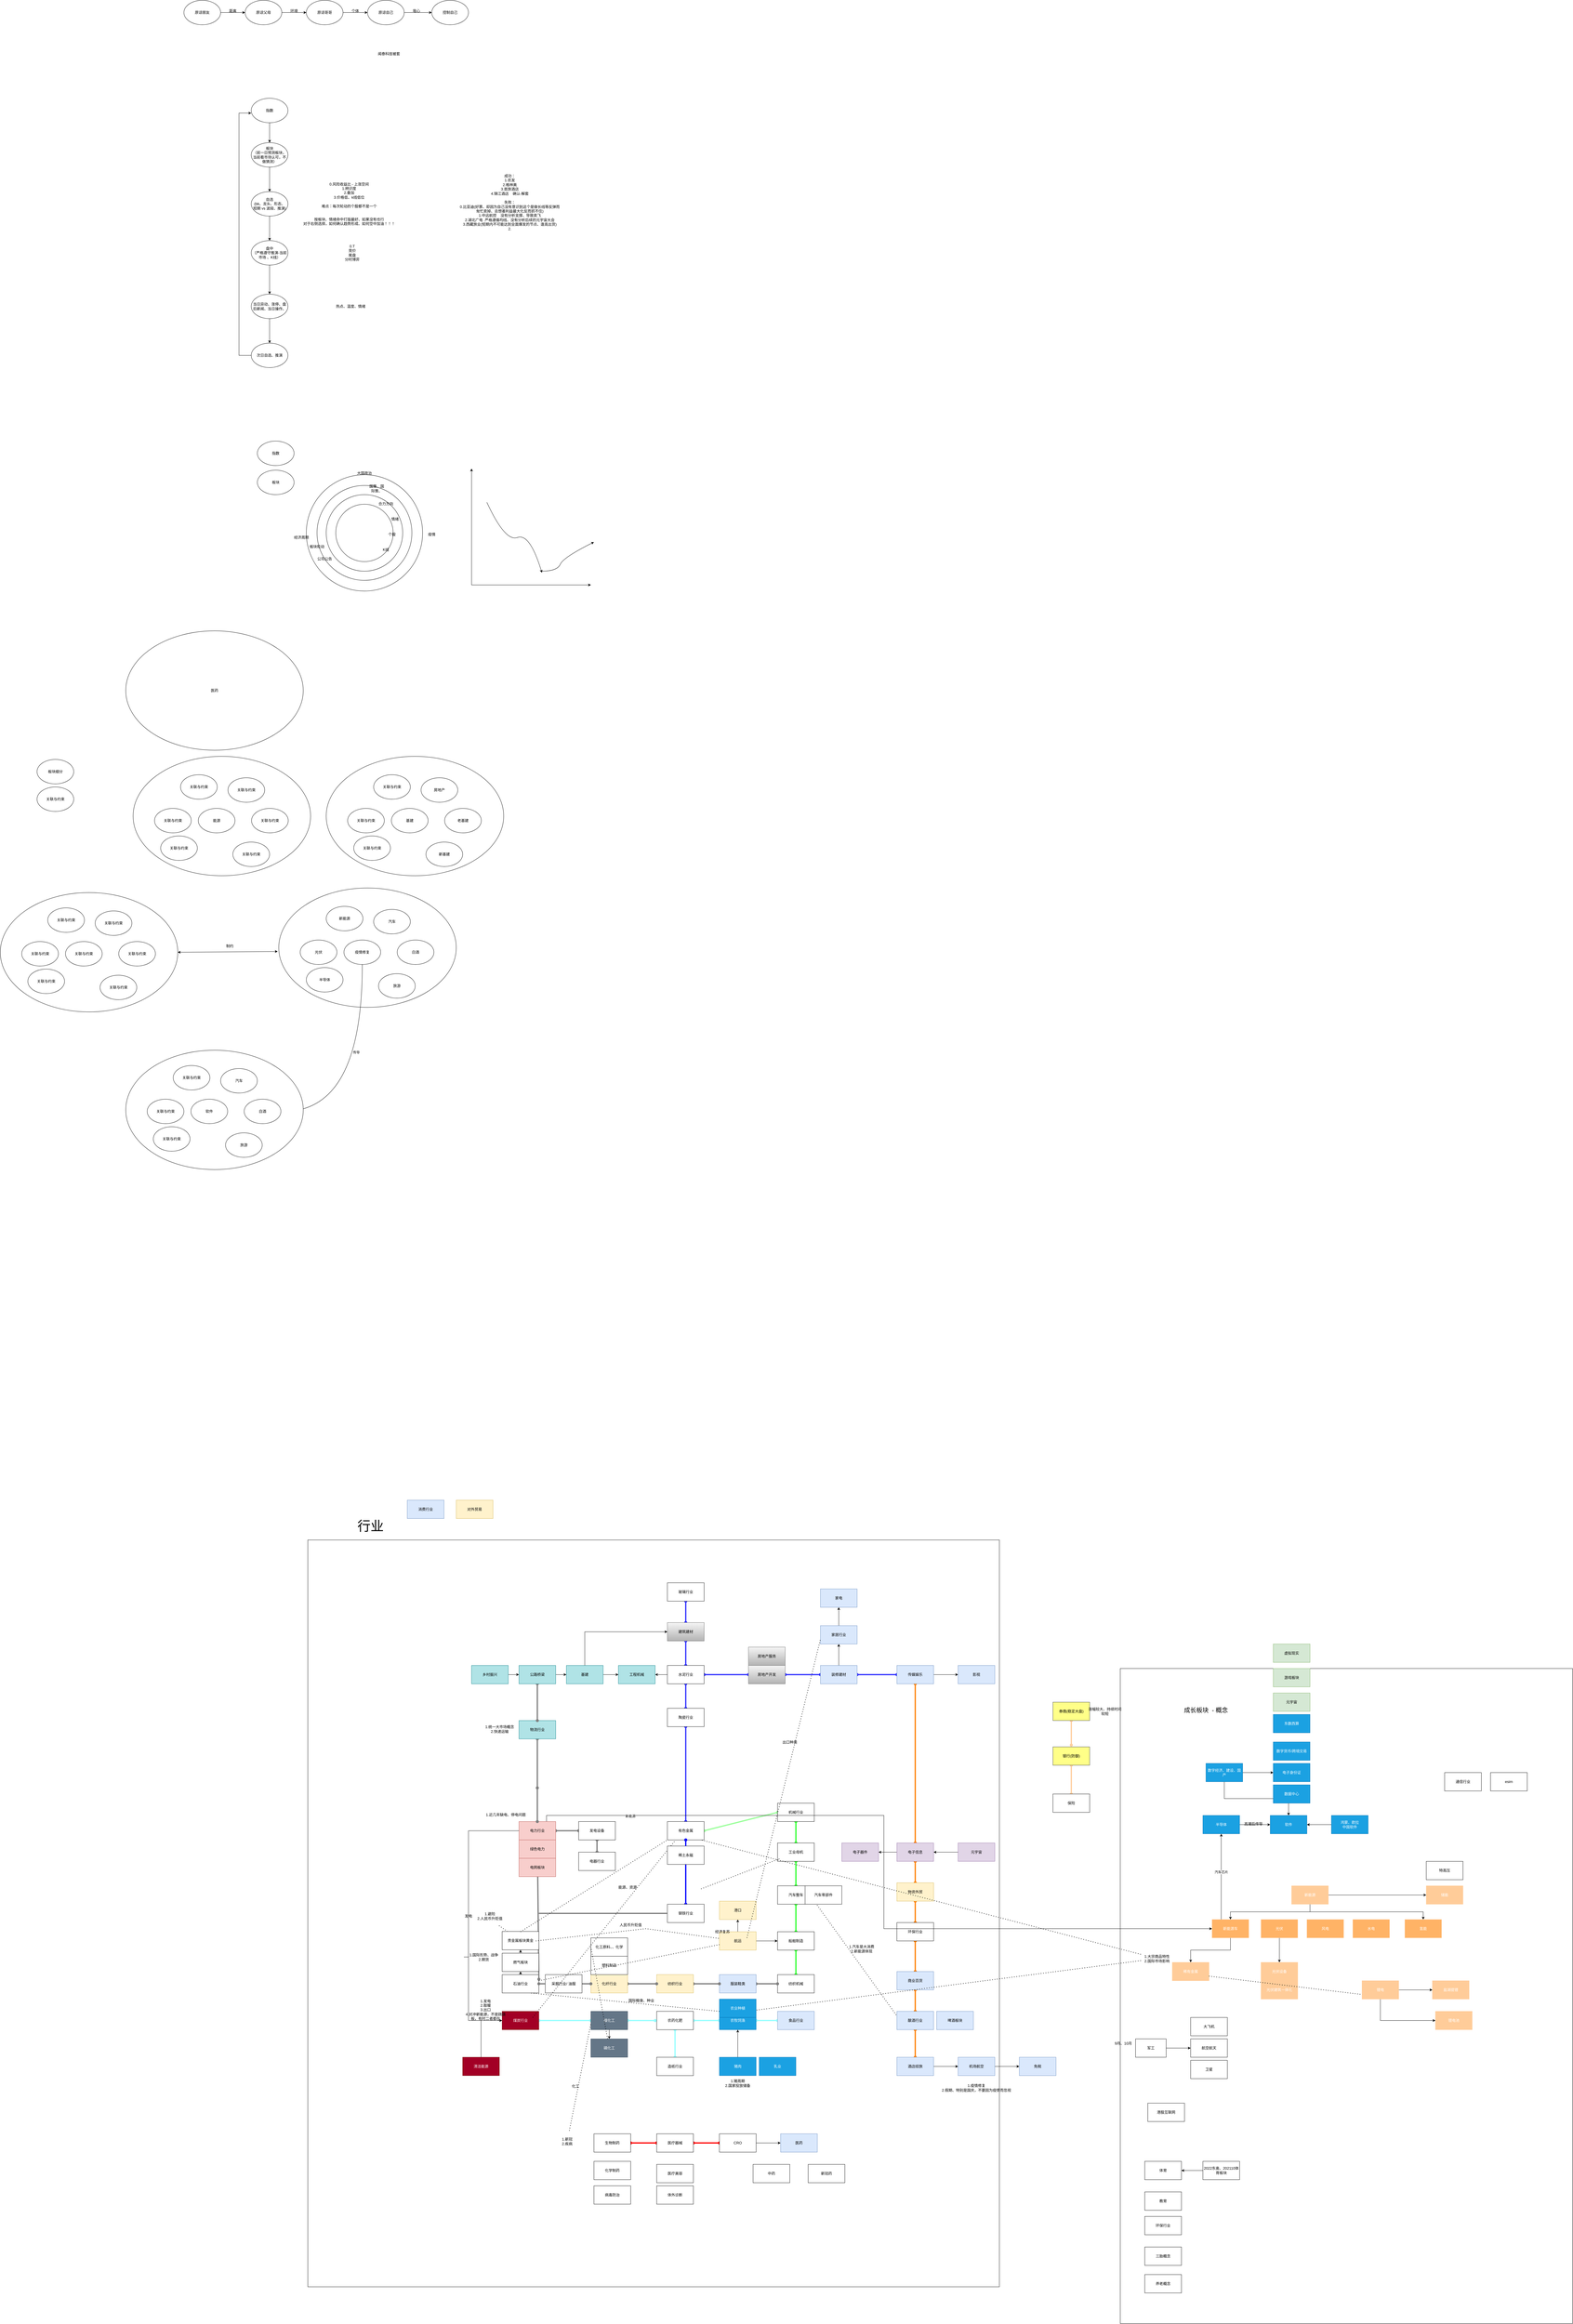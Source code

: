 <mxfile version="20.3.0" type="github">
  <diagram id="ldY1qM2QLt-F-Y-WQ3xt" name="Page-1">
    <mxGraphModel dx="2858" dy="1143" grid="1" gridSize="10" guides="1" tooltips="1" connect="1" arrows="1" fold="1" page="1" pageScale="1" pageWidth="827" pageHeight="1169" math="0" shadow="0">
      <root>
        <mxCell id="0" />
        <mxCell id="1" parent="0" />
        <mxCell id="4uQCtZzEzjz5VoVeqCpC-237" value="" style="rounded=0;whiteSpace=wrap;html=1;fontSize=20;" parent="1" vertex="1">
          <mxGeometry x="465" y="5150" width="2260" height="2440" as="geometry" />
        </mxCell>
        <mxCell id="4uQCtZzEzjz5VoVeqCpC-235" value="" style="rounded=0;whiteSpace=wrap;html=1;" parent="1" vertex="1">
          <mxGeometry x="3120" y="5570" width="1478" height="2140" as="geometry" />
        </mxCell>
        <mxCell id="4uQCtZzEzjz5VoVeqCpC-86" value="" style="ellipse;whiteSpace=wrap;html=1;" parent="1" vertex="1">
          <mxGeometry x="370" y="3020" width="580" height="390" as="geometry" />
        </mxCell>
        <mxCell id="4uQCtZzEzjz5VoVeqCpC-85" value="" style="ellipse;whiteSpace=wrap;html=1;" parent="1" vertex="1">
          <mxGeometry x="-540" y="3035" width="580" height="390" as="geometry" />
        </mxCell>
        <mxCell id="4uQCtZzEzjz5VoVeqCpC-3" value="" style="edgeStyle=orthogonalEdgeStyle;rounded=0;orthogonalLoop=1;jettySize=auto;html=1;" parent="1" source="4uQCtZzEzjz5VoVeqCpC-1" target="4uQCtZzEzjz5VoVeqCpC-2" edge="1">
          <mxGeometry relative="1" as="geometry" />
        </mxCell>
        <mxCell id="4uQCtZzEzjz5VoVeqCpC-1" value="原谅朋友" style="ellipse;whiteSpace=wrap;html=1;" parent="1" vertex="1">
          <mxGeometry x="60" y="120" width="120" height="80" as="geometry" />
        </mxCell>
        <mxCell id="4uQCtZzEzjz5VoVeqCpC-5" value="" style="edgeStyle=orthogonalEdgeStyle;rounded=0;orthogonalLoop=1;jettySize=auto;html=1;" parent="1" source="4uQCtZzEzjz5VoVeqCpC-2" target="4uQCtZzEzjz5VoVeqCpC-4" edge="1">
          <mxGeometry relative="1" as="geometry" />
        </mxCell>
        <mxCell id="4uQCtZzEzjz5VoVeqCpC-2" value="原谅父母" style="ellipse;whiteSpace=wrap;html=1;" parent="1" vertex="1">
          <mxGeometry x="260" y="120" width="120" height="80" as="geometry" />
        </mxCell>
        <mxCell id="4uQCtZzEzjz5VoVeqCpC-7" value="" style="edgeStyle=orthogonalEdgeStyle;rounded=0;orthogonalLoop=1;jettySize=auto;html=1;" parent="1" source="4uQCtZzEzjz5VoVeqCpC-4" target="4uQCtZzEzjz5VoVeqCpC-6" edge="1">
          <mxGeometry relative="1" as="geometry" />
        </mxCell>
        <mxCell id="4uQCtZzEzjz5VoVeqCpC-4" value="原谅哥哥" style="ellipse;whiteSpace=wrap;html=1;" parent="1" vertex="1">
          <mxGeometry x="460" y="120" width="120" height="80" as="geometry" />
        </mxCell>
        <mxCell id="4uQCtZzEzjz5VoVeqCpC-9" value="" style="edgeStyle=orthogonalEdgeStyle;rounded=0;orthogonalLoop=1;jettySize=auto;html=1;" parent="1" source="4uQCtZzEzjz5VoVeqCpC-6" target="4uQCtZzEzjz5VoVeqCpC-8" edge="1">
          <mxGeometry relative="1" as="geometry" />
        </mxCell>
        <mxCell id="4uQCtZzEzjz5VoVeqCpC-6" value="原谅自己" style="ellipse;whiteSpace=wrap;html=1;" parent="1" vertex="1">
          <mxGeometry x="660" y="120" width="120" height="80" as="geometry" />
        </mxCell>
        <mxCell id="4uQCtZzEzjz5VoVeqCpC-8" value="控制自己" style="ellipse;whiteSpace=wrap;html=1;" parent="1" vertex="1">
          <mxGeometry x="870" y="120" width="120" height="80" as="geometry" />
        </mxCell>
        <mxCell id="4uQCtZzEzjz5VoVeqCpC-10" value="距离" style="text;html=1;strokeColor=none;fillColor=none;align=center;verticalAlign=middle;whiteSpace=wrap;rounded=0;" parent="1" vertex="1">
          <mxGeometry x="190" y="140" width="60" height="30" as="geometry" />
        </mxCell>
        <mxCell id="4uQCtZzEzjz5VoVeqCpC-14" value="环境" style="text;html=1;strokeColor=none;fillColor=none;align=center;verticalAlign=middle;whiteSpace=wrap;rounded=0;" parent="1" vertex="1">
          <mxGeometry x="390" y="140" width="60" height="30" as="geometry" />
        </mxCell>
        <mxCell id="4uQCtZzEzjz5VoVeqCpC-15" value="个体" style="text;html=1;strokeColor=none;fillColor=none;align=center;verticalAlign=middle;whiteSpace=wrap;rounded=0;" parent="1" vertex="1">
          <mxGeometry x="590" y="140" width="60" height="30" as="geometry" />
        </mxCell>
        <mxCell id="4uQCtZzEzjz5VoVeqCpC-16" value="我心" style="text;html=1;strokeColor=none;fillColor=none;align=center;verticalAlign=middle;whiteSpace=wrap;rounded=0;" parent="1" vertex="1">
          <mxGeometry x="790" y="140" width="60" height="30" as="geometry" />
        </mxCell>
        <mxCell id="4uQCtZzEzjz5VoVeqCpC-19" value="" style="edgeStyle=orthogonalEdgeStyle;rounded=0;orthogonalLoop=1;jettySize=auto;html=1;" parent="1" source="4uQCtZzEzjz5VoVeqCpC-17" target="4uQCtZzEzjz5VoVeqCpC-18" edge="1">
          <mxGeometry relative="1" as="geometry" />
        </mxCell>
        <mxCell id="4uQCtZzEzjz5VoVeqCpC-17" value="指数" style="ellipse;whiteSpace=wrap;html=1;" parent="1" vertex="1">
          <mxGeometry x="280" y="440" width="120" height="80" as="geometry" />
        </mxCell>
        <mxCell id="4uQCtZzEzjz5VoVeqCpC-26" value="" style="edgeStyle=orthogonalEdgeStyle;rounded=0;orthogonalLoop=1;jettySize=auto;html=1;" parent="1" source="4uQCtZzEzjz5VoVeqCpC-18" target="4uQCtZzEzjz5VoVeqCpC-25" edge="1">
          <mxGeometry relative="1" as="geometry" />
        </mxCell>
        <mxCell id="4uQCtZzEzjz5VoVeqCpC-18" value="板块&lt;br&gt;（前一日预测板块，当前看市场认可，不做猜测）" style="ellipse;whiteSpace=wrap;html=1;" parent="1" vertex="1">
          <mxGeometry x="280" y="585" width="120" height="80" as="geometry" />
        </mxCell>
        <mxCell id="4uQCtZzEzjz5VoVeqCpC-35" value="" style="edgeStyle=orthogonalEdgeStyle;rounded=0;orthogonalLoop=1;jettySize=auto;html=1;" parent="1" source="4uQCtZzEzjz5VoVeqCpC-25" target="4uQCtZzEzjz5VoVeqCpC-34" edge="1">
          <mxGeometry relative="1" as="geometry" />
        </mxCell>
        <mxCell id="4uQCtZzEzjz5VoVeqCpC-25" value="自选&lt;br&gt;(bk、龙头、形态、&lt;br&gt;短期 vs 波段、推演)" style="ellipse;whiteSpace=wrap;html=1;" parent="1" vertex="1">
          <mxGeometry x="280" y="745" width="120" height="80" as="geometry" />
        </mxCell>
        <mxCell id="4uQCtZzEzjz5VoVeqCpC-31" value="" style="edgeStyle=orthogonalEdgeStyle;rounded=0;orthogonalLoop=1;jettySize=auto;html=1;" parent="1" source="4uQCtZzEzjz5VoVeqCpC-28" target="4uQCtZzEzjz5VoVeqCpC-30" edge="1">
          <mxGeometry relative="1" as="geometry" />
        </mxCell>
        <mxCell id="4uQCtZzEzjz5VoVeqCpC-28" value="当日异动、涨停、盘后新闻、当日操作、" style="ellipse;whiteSpace=wrap;html=1;" parent="1" vertex="1">
          <mxGeometry x="280" y="1080" width="120" height="80" as="geometry" />
        </mxCell>
        <mxCell id="4uQCtZzEzjz5VoVeqCpC-32" style="edgeStyle=orthogonalEdgeStyle;rounded=0;orthogonalLoop=1;jettySize=auto;html=1;exitX=0;exitY=0.5;exitDx=0;exitDy=0;entryX=0;entryY=0.605;entryDx=0;entryDy=0;entryPerimeter=0;" parent="1" source="4uQCtZzEzjz5VoVeqCpC-30" target="4uQCtZzEzjz5VoVeqCpC-17" edge="1">
          <mxGeometry relative="1" as="geometry">
            <Array as="points">
              <mxPoint x="240" y="1280" />
              <mxPoint x="240" y="488" />
            </Array>
          </mxGeometry>
        </mxCell>
        <mxCell id="4uQCtZzEzjz5VoVeqCpC-30" value="次日自选、推演" style="ellipse;whiteSpace=wrap;html=1;" parent="1" vertex="1">
          <mxGeometry x="280" y="1240" width="120" height="80" as="geometry" />
        </mxCell>
        <mxCell id="4uQCtZzEzjz5VoVeqCpC-36" style="edgeStyle=orthogonalEdgeStyle;rounded=0;orthogonalLoop=1;jettySize=auto;html=1;exitX=0.5;exitY=1;exitDx=0;exitDy=0;" parent="1" source="4uQCtZzEzjz5VoVeqCpC-34" target="4uQCtZzEzjz5VoVeqCpC-28" edge="1">
          <mxGeometry relative="1" as="geometry" />
        </mxCell>
        <mxCell id="4uQCtZzEzjz5VoVeqCpC-34" value="盘中&lt;br&gt;（严格遵守推演-当前市场 、K线）" style="ellipse;whiteSpace=wrap;html=1;" parent="1" vertex="1">
          <mxGeometry x="280" y="905" width="120" height="80" as="geometry" />
        </mxCell>
        <mxCell id="4uQCtZzEzjz5VoVeqCpC-42" value="成功：&lt;br&gt;1.农发&lt;br&gt;2.格林美&lt;br&gt;3.首旅酒店&lt;br&gt;4.锦江酒店&amp;nbsp; &amp;nbsp; 确认-解套&lt;br&gt;&lt;br&gt;失败：&lt;br&gt;0.比亚迪(好票、却因为自己没有意识到这个是做长线等反弹而匆忙卖掉、总想着利益最大化反而抓不住)&lt;br&gt;1.中远航控&amp;nbsp; &amp;nbsp; 没有分析支撑、导致卖飞&lt;br&gt;2.湖北广电&amp;nbsp; 严格遵循均线、没有分析后续的元宇宙大会&lt;br&gt;3.西藏旅业(短期内不可能达到全面爆发的节点、逢高出货)&lt;br&gt;2." style="text;html=1;strokeColor=none;fillColor=none;align=center;verticalAlign=middle;whiteSpace=wrap;rounded=0;" parent="1" vertex="1">
          <mxGeometry x="960" y="700" width="330" height="160" as="geometry" />
        </mxCell>
        <mxCell id="4uQCtZzEzjz5VoVeqCpC-43" value="闻泰科技被套" style="text;html=1;strokeColor=none;fillColor=none;align=center;verticalAlign=middle;whiteSpace=wrap;rounded=0;" parent="1" vertex="1">
          <mxGeometry x="620" y="280" width="220" height="30" as="geometry" />
        </mxCell>
        <mxCell id="4uQCtZzEzjz5VoVeqCpC-44" value="" style="ellipse;whiteSpace=wrap;html=1;aspect=fixed;" parent="1" vertex="1">
          <mxGeometry x="460" y="1670" width="380" height="380" as="geometry" />
        </mxCell>
        <mxCell id="4uQCtZzEzjz5VoVeqCpC-45" value="大国政治" style="text;html=1;strokeColor=none;fillColor=none;align=center;verticalAlign=middle;whiteSpace=wrap;rounded=0;" parent="1" vertex="1">
          <mxGeometry x="620" y="1650" width="60" height="30" as="geometry" />
        </mxCell>
        <mxCell id="4uQCtZzEzjz5VoVeqCpC-46" value="经济周期" style="text;html=1;strokeColor=none;fillColor=none;align=center;verticalAlign=middle;whiteSpace=wrap;rounded=0;" parent="1" vertex="1">
          <mxGeometry x="414" y="1860" width="60" height="30" as="geometry" />
        </mxCell>
        <mxCell id="4uQCtZzEzjz5VoVeqCpC-47" value="疫情" style="text;html=1;strokeColor=none;fillColor=none;align=center;verticalAlign=middle;whiteSpace=wrap;rounded=0;" parent="1" vertex="1">
          <mxGeometry x="840" y="1850" width="60" height="30" as="geometry" />
        </mxCell>
        <mxCell id="4uQCtZzEzjz5VoVeqCpC-48" value="战争" style="text;html=1;strokeColor=none;fillColor=none;align=center;verticalAlign=middle;whiteSpace=wrap;rounded=0;" parent="1" vertex="1">
          <mxGeometry x="204" y="2605" width="60" height="30" as="geometry" />
        </mxCell>
        <mxCell id="4uQCtZzEzjz5VoVeqCpC-49" value="" style="ellipse;whiteSpace=wrap;html=1;aspect=fixed;" parent="1" vertex="1">
          <mxGeometry x="495" y="1705" width="310" height="310" as="geometry" />
        </mxCell>
        <mxCell id="4uQCtZzEzjz5VoVeqCpC-50" value="国策、国际策、" style="text;html=1;strokeColor=none;fillColor=none;align=center;verticalAlign=middle;whiteSpace=wrap;rounded=0;" parent="1" vertex="1">
          <mxGeometry x="660" y="1700" width="60" height="30" as="geometry" />
        </mxCell>
        <mxCell id="4uQCtZzEzjz5VoVeqCpC-51" value="公司公告" style="text;html=1;strokeColor=none;fillColor=none;align=center;verticalAlign=middle;whiteSpace=wrap;rounded=0;" parent="1" vertex="1">
          <mxGeometry x="490" y="1930" width="60" height="30" as="geometry" />
        </mxCell>
        <mxCell id="4uQCtZzEzjz5VoVeqCpC-52" value="板块轮动" style="text;html=1;strokeColor=none;fillColor=none;align=center;verticalAlign=middle;whiteSpace=wrap;rounded=0;" parent="1" vertex="1">
          <mxGeometry x="465" y="1890" width="60" height="30" as="geometry" />
        </mxCell>
        <mxCell id="4uQCtZzEzjz5VoVeqCpC-53" value="" style="ellipse;whiteSpace=wrap;html=1;aspect=fixed;" parent="1" vertex="1">
          <mxGeometry x="525" y="1735" width="250" height="250" as="geometry" />
        </mxCell>
        <mxCell id="4uQCtZzEzjz5VoVeqCpC-54" value="合力方向" style="text;html=1;strokeColor=none;fillColor=none;align=center;verticalAlign=middle;whiteSpace=wrap;rounded=0;" parent="1" vertex="1">
          <mxGeometry x="690" y="1750" width="60" height="30" as="geometry" />
        </mxCell>
        <mxCell id="4uQCtZzEzjz5VoVeqCpC-55" value="情绪" style="text;html=1;strokeColor=none;fillColor=none;align=center;verticalAlign=middle;whiteSpace=wrap;rounded=0;" parent="1" vertex="1">
          <mxGeometry x="720" y="1800" width="60" height="30" as="geometry" />
        </mxCell>
        <mxCell id="4uQCtZzEzjz5VoVeqCpC-56" value="" style="ellipse;whiteSpace=wrap;html=1;aspect=fixed;" parent="1" vertex="1">
          <mxGeometry x="556.25" y="1766.25" width="187.5" height="187.5" as="geometry" />
        </mxCell>
        <mxCell id="4uQCtZzEzjz5VoVeqCpC-57" value="个股" style="text;html=1;strokeColor=none;fillColor=none;align=center;verticalAlign=middle;whiteSpace=wrap;rounded=0;" parent="1" vertex="1">
          <mxGeometry x="710" y="1850" width="60" height="30" as="geometry" />
        </mxCell>
        <mxCell id="4uQCtZzEzjz5VoVeqCpC-58" value="K线" style="text;html=1;strokeColor=none;fillColor=none;align=center;verticalAlign=middle;whiteSpace=wrap;rounded=0;" parent="1" vertex="1">
          <mxGeometry x="690" y="1900" width="60" height="30" as="geometry" />
        </mxCell>
        <mxCell id="4uQCtZzEzjz5VoVeqCpC-59" value="" style="endArrow=classic;html=1;rounded=0;" parent="1" edge="1">
          <mxGeometry width="50" height="50" relative="1" as="geometry">
            <mxPoint x="1000" y="2030" as="sourcePoint" />
            <mxPoint x="1000" y="1650" as="targetPoint" />
          </mxGeometry>
        </mxCell>
        <mxCell id="4uQCtZzEzjz5VoVeqCpC-60" value="" style="endArrow=classic;html=1;rounded=0;" parent="1" edge="1">
          <mxGeometry width="50" height="50" relative="1" as="geometry">
            <mxPoint x="1000" y="2030" as="sourcePoint" />
            <mxPoint x="1390" y="2030" as="targetPoint" />
          </mxGeometry>
        </mxCell>
        <mxCell id="4uQCtZzEzjz5VoVeqCpC-62" value="" style="curved=1;endArrow=classic;html=1;rounded=0;" parent="1" edge="1">
          <mxGeometry width="50" height="50" relative="1" as="geometry">
            <mxPoint x="1050" y="1760" as="sourcePoint" />
            <mxPoint x="1230" y="1990" as="targetPoint" />
            <Array as="points">
              <mxPoint x="1110" y="1890" />
              <mxPoint x="1190" y="1860" />
            </Array>
          </mxGeometry>
        </mxCell>
        <mxCell id="4uQCtZzEzjz5VoVeqCpC-63" value="" style="curved=1;endArrow=classic;html=1;rounded=0;" parent="1" edge="1">
          <mxGeometry width="50" height="50" relative="1" as="geometry">
            <mxPoint x="1230" y="1985" as="sourcePoint" />
            <mxPoint x="1400" y="1890" as="targetPoint" />
            <Array as="points">
              <mxPoint x="1280" y="1985" />
              <mxPoint x="1300" y="1940" />
            </Array>
          </mxGeometry>
        </mxCell>
        <mxCell id="4uQCtZzEzjz5VoVeqCpC-64" value="板块细分" style="ellipse;whiteSpace=wrap;html=1;" parent="1" vertex="1">
          <mxGeometry x="-420" y="2600" width="120" height="80" as="geometry" />
        </mxCell>
        <mxCell id="4uQCtZzEzjz5VoVeqCpC-65" value="关联与约束" style="ellipse;whiteSpace=wrap;html=1;" parent="1" vertex="1">
          <mxGeometry x="-420" y="2690" width="120" height="80" as="geometry" />
        </mxCell>
        <mxCell id="4uQCtZzEzjz5VoVeqCpC-66" value="指数" style="ellipse;whiteSpace=wrap;html=1;" parent="1" vertex="1">
          <mxGeometry x="300" y="1560" width="120" height="80" as="geometry" />
        </mxCell>
        <mxCell id="4uQCtZzEzjz5VoVeqCpC-67" value="板块" style="ellipse;whiteSpace=wrap;html=1;" parent="1" vertex="1">
          <mxGeometry x="300" y="1655" width="120" height="80" as="geometry" />
        </mxCell>
        <mxCell id="4uQCtZzEzjz5VoVeqCpC-76" style="edgeStyle=orthogonalEdgeStyle;curved=1;rounded=0;orthogonalLoop=1;jettySize=auto;html=1;exitX=0.5;exitY=1;exitDx=0;exitDy=0;entryX=1;entryY=0.5;entryDx=0;entryDy=0;" parent="1" source="4uQCtZzEzjz5VoVeqCpC-68" target="4uQCtZzEzjz5VoVeqCpC-75" edge="1">
          <mxGeometry relative="1" as="geometry" />
        </mxCell>
        <mxCell id="4uQCtZzEzjz5VoVeqCpC-77" value="传导" style="edgeLabel;html=1;align=center;verticalAlign=middle;resizable=0;points=[];" parent="4uQCtZzEzjz5VoVeqCpC-76" vertex="1" connectable="0">
          <mxGeometry x="-0.227" y="-20" relative="1" as="geometry">
            <mxPoint as="offset" />
          </mxGeometry>
        </mxCell>
        <mxCell id="4uQCtZzEzjz5VoVeqCpC-68" value="疫情修复" style="ellipse;whiteSpace=wrap;html=1;" parent="1" vertex="1">
          <mxGeometry x="583" y="3190" width="120" height="80" as="geometry" />
        </mxCell>
        <mxCell id="4uQCtZzEzjz5VoVeqCpC-69" value="汽车" style="ellipse;whiteSpace=wrap;html=1;" parent="1" vertex="1">
          <mxGeometry x="680" y="3090" width="120" height="80" as="geometry" />
        </mxCell>
        <mxCell id="4uQCtZzEzjz5VoVeqCpC-70" value="白酒" style="ellipse;whiteSpace=wrap;html=1;" parent="1" vertex="1">
          <mxGeometry x="757" y="3190" width="120" height="80" as="geometry" />
        </mxCell>
        <mxCell id="4uQCtZzEzjz5VoVeqCpC-71" value="旅游" style="ellipse;whiteSpace=wrap;html=1;" parent="1" vertex="1">
          <mxGeometry x="696" y="3300" width="120" height="80" as="geometry" />
        </mxCell>
        <mxCell id="4uQCtZzEzjz5VoVeqCpC-72" value="新能源" style="ellipse;whiteSpace=wrap;html=1;" parent="1" vertex="1">
          <mxGeometry x="525" y="3080" width="120" height="80" as="geometry" />
        </mxCell>
        <mxCell id="4uQCtZzEzjz5VoVeqCpC-73" value="半导体" style="ellipse;whiteSpace=wrap;html=1;" parent="1" vertex="1">
          <mxGeometry x="460" y="3280" width="120" height="80" as="geometry" />
        </mxCell>
        <mxCell id="4uQCtZzEzjz5VoVeqCpC-74" value="光伏" style="ellipse;whiteSpace=wrap;html=1;" parent="1" vertex="1">
          <mxGeometry x="440" y="3190" width="120" height="80" as="geometry" />
        </mxCell>
        <mxCell id="4uQCtZzEzjz5VoVeqCpC-75" value="旅游" style="ellipse;whiteSpace=wrap;html=1;" parent="1" vertex="1">
          <mxGeometry x="260" y="3710" width="120" height="80" as="geometry" />
        </mxCell>
        <mxCell id="4uQCtZzEzjz5VoVeqCpC-78" value="关联与约束" style="ellipse;whiteSpace=wrap;html=1;" parent="1" vertex="1">
          <mxGeometry x="-327" y="3195" width="120" height="80" as="geometry" />
        </mxCell>
        <mxCell id="4uQCtZzEzjz5VoVeqCpC-79" value="关联与约束" style="ellipse;whiteSpace=wrap;html=1;" parent="1" vertex="1">
          <mxGeometry x="-230" y="3095" width="120" height="80" as="geometry" />
        </mxCell>
        <mxCell id="4uQCtZzEzjz5VoVeqCpC-80" value="关联与约束" style="ellipse;whiteSpace=wrap;html=1;" parent="1" vertex="1">
          <mxGeometry x="-153" y="3195" width="120" height="80" as="geometry" />
        </mxCell>
        <mxCell id="4uQCtZzEzjz5VoVeqCpC-81" value="关联与约束" style="ellipse;whiteSpace=wrap;html=1;" parent="1" vertex="1">
          <mxGeometry x="-214" y="3305" width="120" height="80" as="geometry" />
        </mxCell>
        <mxCell id="4uQCtZzEzjz5VoVeqCpC-82" value="关联与约束" style="ellipse;whiteSpace=wrap;html=1;" parent="1" vertex="1">
          <mxGeometry x="-385" y="3085" width="120" height="80" as="geometry" />
        </mxCell>
        <mxCell id="4uQCtZzEzjz5VoVeqCpC-83" value="关联与约束" style="ellipse;whiteSpace=wrap;html=1;" parent="1" vertex="1">
          <mxGeometry x="-450" y="3285" width="120" height="80" as="geometry" />
        </mxCell>
        <mxCell id="4uQCtZzEzjz5VoVeqCpC-84" value="关联与约束" style="ellipse;whiteSpace=wrap;html=1;" parent="1" vertex="1">
          <mxGeometry x="-470" y="3195" width="120" height="80" as="geometry" />
        </mxCell>
        <mxCell id="4uQCtZzEzjz5VoVeqCpC-87" value="" style="endArrow=classic;startArrow=classic;html=1;rounded=0;curved=1;exitX=1;exitY=0.5;exitDx=0;exitDy=0;entryX=-0.006;entryY=0.532;entryDx=0;entryDy=0;entryPerimeter=0;" parent="1" source="4uQCtZzEzjz5VoVeqCpC-85" target="4uQCtZzEzjz5VoVeqCpC-86" edge="1">
          <mxGeometry width="50" height="50" relative="1" as="geometry">
            <mxPoint x="240" y="3360" as="sourcePoint" />
            <mxPoint x="290" y="3310" as="targetPoint" />
          </mxGeometry>
        </mxCell>
        <mxCell id="4uQCtZzEzjz5VoVeqCpC-88" value="制约" style="text;html=1;strokeColor=none;fillColor=none;align=center;verticalAlign=middle;whiteSpace=wrap;rounded=0;" parent="1" vertex="1">
          <mxGeometry x="180" y="3195" width="60" height="30" as="geometry" />
        </mxCell>
        <mxCell id="4uQCtZzEzjz5VoVeqCpC-89" value="" style="ellipse;whiteSpace=wrap;html=1;" parent="1" vertex="1">
          <mxGeometry x="-106" y="2590" width="580" height="390" as="geometry" />
        </mxCell>
        <mxCell id="4uQCtZzEzjz5VoVeqCpC-90" value="能源" style="ellipse;whiteSpace=wrap;html=1;" parent="1" vertex="1">
          <mxGeometry x="107" y="2760" width="120" height="80" as="geometry" />
        </mxCell>
        <mxCell id="4uQCtZzEzjz5VoVeqCpC-91" value="关联与约束" style="ellipse;whiteSpace=wrap;html=1;" parent="1" vertex="1">
          <mxGeometry x="204" y="2660" width="120" height="80" as="geometry" />
        </mxCell>
        <mxCell id="4uQCtZzEzjz5VoVeqCpC-92" value="关联与约束" style="ellipse;whiteSpace=wrap;html=1;" parent="1" vertex="1">
          <mxGeometry x="281" y="2760" width="120" height="80" as="geometry" />
        </mxCell>
        <mxCell id="4uQCtZzEzjz5VoVeqCpC-93" value="关联与约束" style="ellipse;whiteSpace=wrap;html=1;" parent="1" vertex="1">
          <mxGeometry x="220" y="2870" width="120" height="80" as="geometry" />
        </mxCell>
        <mxCell id="4uQCtZzEzjz5VoVeqCpC-94" value="关联与约束" style="ellipse;whiteSpace=wrap;html=1;" parent="1" vertex="1">
          <mxGeometry x="49" y="2650" width="120" height="80" as="geometry" />
        </mxCell>
        <mxCell id="4uQCtZzEzjz5VoVeqCpC-95" value="关联与约束" style="ellipse;whiteSpace=wrap;html=1;" parent="1" vertex="1">
          <mxGeometry x="-16" y="2850" width="120" height="80" as="geometry" />
        </mxCell>
        <mxCell id="4uQCtZzEzjz5VoVeqCpC-96" value="关联与约束" style="ellipse;whiteSpace=wrap;html=1;" parent="1" vertex="1">
          <mxGeometry x="-36" y="2760" width="120" height="80" as="geometry" />
        </mxCell>
        <mxCell id="4uQCtZzEzjz5VoVeqCpC-97" value="战争" style="text;html=1;strokeColor=none;fillColor=none;align=center;verticalAlign=middle;whiteSpace=wrap;rounded=0;" parent="1" vertex="1">
          <mxGeometry x="835" y="2605" width="60" height="30" as="geometry" />
        </mxCell>
        <mxCell id="4uQCtZzEzjz5VoVeqCpC-98" value="" style="ellipse;whiteSpace=wrap;html=1;" parent="1" vertex="1">
          <mxGeometry x="525" y="2590" width="580" height="390" as="geometry" />
        </mxCell>
        <mxCell id="4uQCtZzEzjz5VoVeqCpC-99" value="基建" style="ellipse;whiteSpace=wrap;html=1;" parent="1" vertex="1">
          <mxGeometry x="738" y="2760" width="120" height="80" as="geometry" />
        </mxCell>
        <mxCell id="4uQCtZzEzjz5VoVeqCpC-100" value="房地产" style="ellipse;whiteSpace=wrap;html=1;" parent="1" vertex="1">
          <mxGeometry x="835" y="2660" width="120" height="80" as="geometry" />
        </mxCell>
        <mxCell id="4uQCtZzEzjz5VoVeqCpC-101" value="老基建" style="ellipse;whiteSpace=wrap;html=1;" parent="1" vertex="1">
          <mxGeometry x="912" y="2760" width="120" height="80" as="geometry" />
        </mxCell>
        <mxCell id="4uQCtZzEzjz5VoVeqCpC-102" value="新基建" style="ellipse;whiteSpace=wrap;html=1;" parent="1" vertex="1">
          <mxGeometry x="851" y="2870" width="120" height="80" as="geometry" />
        </mxCell>
        <mxCell id="4uQCtZzEzjz5VoVeqCpC-103" value="关联与约束" style="ellipse;whiteSpace=wrap;html=1;" parent="1" vertex="1">
          <mxGeometry x="680" y="2650" width="120" height="80" as="geometry" />
        </mxCell>
        <mxCell id="4uQCtZzEzjz5VoVeqCpC-104" value="关联与约束" style="ellipse;whiteSpace=wrap;html=1;" parent="1" vertex="1">
          <mxGeometry x="615" y="2850" width="120" height="80" as="geometry" />
        </mxCell>
        <mxCell id="4uQCtZzEzjz5VoVeqCpC-105" value="关联与约束" style="ellipse;whiteSpace=wrap;html=1;" parent="1" vertex="1">
          <mxGeometry x="595" y="2760" width="120" height="80" as="geometry" />
        </mxCell>
        <mxCell id="4uQCtZzEzjz5VoVeqCpC-106" value="" style="ellipse;whiteSpace=wrap;html=1;" parent="1" vertex="1">
          <mxGeometry x="-130" y="3550" width="580" height="390" as="geometry" />
        </mxCell>
        <mxCell id="4uQCtZzEzjz5VoVeqCpC-107" value="软件" style="ellipse;whiteSpace=wrap;html=1;" parent="1" vertex="1">
          <mxGeometry x="83" y="3710" width="120" height="80" as="geometry" />
        </mxCell>
        <mxCell id="4uQCtZzEzjz5VoVeqCpC-108" value="汽车" style="ellipse;whiteSpace=wrap;html=1;" parent="1" vertex="1">
          <mxGeometry x="180" y="3610" width="120" height="80" as="geometry" />
        </mxCell>
        <mxCell id="4uQCtZzEzjz5VoVeqCpC-109" value="白酒" style="ellipse;whiteSpace=wrap;html=1;" parent="1" vertex="1">
          <mxGeometry x="257" y="3710" width="120" height="80" as="geometry" />
        </mxCell>
        <mxCell id="4uQCtZzEzjz5VoVeqCpC-110" value="旅游" style="ellipse;whiteSpace=wrap;html=1;" parent="1" vertex="1">
          <mxGeometry x="196" y="3820" width="120" height="80" as="geometry" />
        </mxCell>
        <mxCell id="4uQCtZzEzjz5VoVeqCpC-111" value="关联与约束" style="ellipse;whiteSpace=wrap;html=1;" parent="1" vertex="1">
          <mxGeometry x="25" y="3600" width="120" height="80" as="geometry" />
        </mxCell>
        <mxCell id="4uQCtZzEzjz5VoVeqCpC-112" value="关联与约束" style="ellipse;whiteSpace=wrap;html=1;" parent="1" vertex="1">
          <mxGeometry x="-40" y="3800" width="120" height="80" as="geometry" />
        </mxCell>
        <mxCell id="4uQCtZzEzjz5VoVeqCpC-113" value="关联与约束" style="ellipse;whiteSpace=wrap;html=1;" parent="1" vertex="1">
          <mxGeometry x="-60" y="3710" width="120" height="80" as="geometry" />
        </mxCell>
        <mxCell id="4uQCtZzEzjz5VoVeqCpC-115" value="医药" style="ellipse;whiteSpace=wrap;html=1;" parent="1" vertex="1">
          <mxGeometry x="-130" y="2180" width="580" height="390" as="geometry" />
        </mxCell>
        <mxCell id="4uQCtZzEzjz5VoVeqCpC-116" value="0.风险收益比 - 上涨空间&lt;br&gt;1.辨识度&lt;br&gt;2.叠加&lt;br&gt;3.价格低、k线低位&lt;br&gt;&lt;br&gt;难点：每次轮动的个股都不是一个&lt;br&gt;&lt;br&gt;&lt;br&gt;按板块、情绪命中打版最好、如果没有也行&lt;br&gt;对于右侧选择，如何确认趋势形成、如何空中加油！！！" style="text;html=1;strokeColor=none;fillColor=none;align=center;verticalAlign=middle;whiteSpace=wrap;rounded=0;labelPosition=center;verticalLabelPosition=middle;" parent="1" vertex="1">
          <mxGeometry x="440" y="715" width="320" height="140" as="geometry" />
        </mxCell>
        <mxCell id="4uQCtZzEzjz5VoVeqCpC-184" style="edgeStyle=none;rounded=0;orthogonalLoop=1;jettySize=auto;html=1;exitX=0.5;exitY=1;exitDx=0;exitDy=0;startArrow=oval;startFill=0;endArrow=oval;endFill=1;strokeColor=#3333FF;strokeWidth=4;" parent="1" source="4uQCtZzEzjz5VoVeqCpC-117" target="4uQCtZzEzjz5VoVeqCpC-118" edge="1">
          <mxGeometry relative="1" as="geometry" />
        </mxCell>
        <mxCell id="4uQCtZzEzjz5VoVeqCpC-117" value="玻璃行业" style="rounded=0;whiteSpace=wrap;html=1;" parent="1" vertex="1">
          <mxGeometry x="1640" y="5290" width="120" height="60" as="geometry" />
        </mxCell>
        <mxCell id="4uQCtZzEzjz5VoVeqCpC-183" style="edgeStyle=none;rounded=0;orthogonalLoop=1;jettySize=auto;html=1;exitX=0.5;exitY=1;exitDx=0;exitDy=0;entryX=0.5;entryY=0;entryDx=0;entryDy=0;startArrow=oval;startFill=0;endArrow=oval;endFill=1;strokeColor=#3333FF;strokeWidth=4;" parent="1" source="4uQCtZzEzjz5VoVeqCpC-118" target="4uQCtZzEzjz5VoVeqCpC-119" edge="1">
          <mxGeometry relative="1" as="geometry" />
        </mxCell>
        <mxCell id="4uQCtZzEzjz5VoVeqCpC-118" value="建筑建材" style="rounded=0;whiteSpace=wrap;html=1;fillColor=#f5f5f5;gradientColor=#b3b3b3;strokeColor=#666666;" parent="1" vertex="1">
          <mxGeometry x="1640" y="5420" width="120" height="60" as="geometry" />
        </mxCell>
        <mxCell id="4uQCtZzEzjz5VoVeqCpC-182" style="edgeStyle=none;rounded=0;orthogonalLoop=1;jettySize=auto;html=1;exitX=0.5;exitY=1;exitDx=0;exitDy=0;entryX=0.5;entryY=0;entryDx=0;entryDy=0;startArrow=oval;startFill=0;endArrow=oval;endFill=1;strokeColor=#3333FF;strokeWidth=4;" parent="1" source="4uQCtZzEzjz5VoVeqCpC-119" target="4uQCtZzEzjz5VoVeqCpC-120" edge="1">
          <mxGeometry relative="1" as="geometry" />
        </mxCell>
        <mxCell id="4uQCtZzEzjz5VoVeqCpC-185" style="edgeStyle=none;rounded=0;orthogonalLoop=1;jettySize=auto;html=1;exitX=1;exitY=0.5;exitDx=0;exitDy=0;startArrow=oval;startFill=0;endArrow=oval;endFill=1;strokeColor=#3333FF;strokeWidth=4;" parent="1" source="4uQCtZzEzjz5VoVeqCpC-119" target="4uQCtZzEzjz5VoVeqCpC-123" edge="1">
          <mxGeometry relative="1" as="geometry" />
        </mxCell>
        <mxCell id="DqUaL9jEFc5_sNmNjZzt-27" style="edgeStyle=orthogonalEdgeStyle;rounded=0;orthogonalLoop=1;jettySize=auto;html=1;exitX=0;exitY=0.5;exitDx=0;exitDy=0;" edge="1" parent="1" source="4uQCtZzEzjz5VoVeqCpC-119" target="_ERdf77PiGr_IL9-XyfZ-62">
          <mxGeometry relative="1" as="geometry" />
        </mxCell>
        <mxCell id="4uQCtZzEzjz5VoVeqCpC-119" value="水泥行业" style="rounded=0;whiteSpace=wrap;html=1;" parent="1" vertex="1">
          <mxGeometry x="1640" y="5560" width="120" height="60" as="geometry" />
        </mxCell>
        <mxCell id="4uQCtZzEzjz5VoVeqCpC-181" style="edgeStyle=none;rounded=0;orthogonalLoop=1;jettySize=auto;html=1;exitX=0.5;exitY=1;exitDx=0;exitDy=0;strokeColor=#3333FF;strokeWidth=4;startArrow=oval;startFill=0;endArrow=oval;endFill=1;" parent="1" source="4uQCtZzEzjz5VoVeqCpC-120" target="4uQCtZzEzjz5VoVeqCpC-121" edge="1">
          <mxGeometry relative="1" as="geometry" />
        </mxCell>
        <mxCell id="4uQCtZzEzjz5VoVeqCpC-120" value="陶瓷行业" style="rounded=0;whiteSpace=wrap;html=1;" parent="1" vertex="1">
          <mxGeometry x="1640" y="5700" width="120" height="60" as="geometry" />
        </mxCell>
        <mxCell id="4uQCtZzEzjz5VoVeqCpC-195" style="edgeStyle=none;rounded=0;orthogonalLoop=1;jettySize=auto;html=1;exitX=1;exitY=0.5;exitDx=0;exitDy=0;entryX=0;entryY=0.5;entryDx=0;entryDy=0;startArrow=oval;startFill=0;endArrow=oval;endFill=1;strokeColor=#99FF99;strokeWidth=4;" parent="1" source="4uQCtZzEzjz5VoVeqCpC-121" target="4uQCtZzEzjz5VoVeqCpC-127" edge="1">
          <mxGeometry relative="1" as="geometry" />
        </mxCell>
        <mxCell id="4uQCtZzEzjz5VoVeqCpC-200" style="edgeStyle=none;rounded=0;orthogonalLoop=1;jettySize=auto;html=1;exitX=0.5;exitY=1;exitDx=0;exitDy=0;entryX=0.5;entryY=0;entryDx=0;entryDy=0;startArrow=none;startFill=0;endArrow=oval;endFill=1;strokeColor=#0000FF;strokeWidth=4;" parent="1" source="DqUaL9jEFc5_sNmNjZzt-62" target="4uQCtZzEzjz5VoVeqCpC-122" edge="1">
          <mxGeometry relative="1" as="geometry" />
        </mxCell>
        <mxCell id="4uQCtZzEzjz5VoVeqCpC-121" value="有色金属" style="rounded=0;whiteSpace=wrap;html=1;" parent="1" vertex="1">
          <mxGeometry x="1640" y="6070" width="120" height="60" as="geometry" />
        </mxCell>
        <mxCell id="4uQCtZzEzjz5VoVeqCpC-122" value="钢铁行业" style="rounded=0;whiteSpace=wrap;html=1;" parent="1" vertex="1">
          <mxGeometry x="1640" y="6340" width="120" height="60" as="geometry" />
        </mxCell>
        <mxCell id="4uQCtZzEzjz5VoVeqCpC-186" style="edgeStyle=none;rounded=0;orthogonalLoop=1;jettySize=auto;html=1;exitX=1;exitY=0.5;exitDx=0;exitDy=0;entryX=0;entryY=0.5;entryDx=0;entryDy=0;startArrow=oval;startFill=0;endArrow=oval;endFill=1;strokeColor=#3333FF;strokeWidth=4;" parent="1" source="4uQCtZzEzjz5VoVeqCpC-123" target="4uQCtZzEzjz5VoVeqCpC-124" edge="1">
          <mxGeometry relative="1" as="geometry" />
        </mxCell>
        <mxCell id="4uQCtZzEzjz5VoVeqCpC-123" value="房地产开发" style="rounded=0;whiteSpace=wrap;html=1;fillColor=#f5f5f5;gradientColor=#b3b3b3;strokeColor=#666666;" parent="1" vertex="1">
          <mxGeometry x="1905" y="5560" width="120" height="60" as="geometry" />
        </mxCell>
        <mxCell id="4uQCtZzEzjz5VoVeqCpC-187" style="edgeStyle=none;rounded=0;orthogonalLoop=1;jettySize=auto;html=1;exitX=1;exitY=0.5;exitDx=0;exitDy=0;entryX=0;entryY=0.5;entryDx=0;entryDy=0;startArrow=oval;startFill=0;endArrow=oval;endFill=1;strokeColor=#3333FF;strokeWidth=4;" parent="1" source="4uQCtZzEzjz5VoVeqCpC-124" target="4uQCtZzEzjz5VoVeqCpC-125" edge="1">
          <mxGeometry relative="1" as="geometry" />
        </mxCell>
        <mxCell id="_ERdf77PiGr_IL9-XyfZ-52" value="" style="edgeStyle=orthogonalEdgeStyle;rounded=0;orthogonalLoop=1;jettySize=auto;html=1;" parent="1" source="4uQCtZzEzjz5VoVeqCpC-124" target="_ERdf77PiGr_IL9-XyfZ-51" edge="1">
          <mxGeometry relative="1" as="geometry" />
        </mxCell>
        <mxCell id="4uQCtZzEzjz5VoVeqCpC-124" value="装修建材" style="rounded=0;whiteSpace=wrap;html=1;fillColor=#dae8fc;strokeColor=#6c8ebf;" parent="1" vertex="1">
          <mxGeometry x="2140" y="5560" width="120" height="60" as="geometry" />
        </mxCell>
        <mxCell id="4uQCtZzEzjz5VoVeqCpC-188" style="edgeStyle=none;rounded=0;orthogonalLoop=1;jettySize=auto;html=1;startArrow=oval;startFill=0;endArrow=oval;endFill=1;strokeColor=#FF8000;strokeWidth=4;" parent="1" source="4uQCtZzEzjz5VoVeqCpC-125" target="4uQCtZzEzjz5VoVeqCpC-133" edge="1">
          <mxGeometry relative="1" as="geometry" />
        </mxCell>
        <mxCell id="_ERdf77PiGr_IL9-XyfZ-2" value="" style="edgeStyle=orthogonalEdgeStyle;rounded=0;orthogonalLoop=1;jettySize=auto;html=1;" parent="1" source="4uQCtZzEzjz5VoVeqCpC-125" target="_ERdf77PiGr_IL9-XyfZ-1" edge="1">
          <mxGeometry relative="1" as="geometry" />
        </mxCell>
        <mxCell id="4uQCtZzEzjz5VoVeqCpC-125" value="传媒娱乐" style="rounded=0;whiteSpace=wrap;html=1;fillColor=#dae8fc;strokeColor=#6c8ebf;" parent="1" vertex="1">
          <mxGeometry x="2390" y="5560" width="120" height="60" as="geometry" />
        </mxCell>
        <mxCell id="4uQCtZzEzjz5VoVeqCpC-196" style="edgeStyle=none;rounded=0;orthogonalLoop=1;jettySize=auto;html=1;exitX=0.5;exitY=1;exitDx=0;exitDy=0;entryX=0.5;entryY=0;entryDx=0;entryDy=0;startArrow=oval;startFill=0;endArrow=oval;endFill=1;strokeColor=#33FF33;strokeWidth=4;" parent="1" source="4uQCtZzEzjz5VoVeqCpC-127" target="4uQCtZzEzjz5VoVeqCpC-128" edge="1">
          <mxGeometry relative="1" as="geometry" />
        </mxCell>
        <mxCell id="4uQCtZzEzjz5VoVeqCpC-127" value="机械行业" style="rounded=0;whiteSpace=wrap;html=1;" parent="1" vertex="1">
          <mxGeometry x="2000" y="6010" width="120" height="60" as="geometry" />
        </mxCell>
        <mxCell id="4uQCtZzEzjz5VoVeqCpC-197" style="edgeStyle=none;rounded=0;orthogonalLoop=1;jettySize=auto;html=1;exitX=0.5;exitY=1;exitDx=0;exitDy=0;entryX=0.5;entryY=0;entryDx=0;entryDy=0;startArrow=oval;startFill=0;endArrow=oval;endFill=1;strokeColor=#33FF33;strokeWidth=4;" parent="1" source="4uQCtZzEzjz5VoVeqCpC-128" target="4uQCtZzEzjz5VoVeqCpC-129" edge="1">
          <mxGeometry relative="1" as="geometry" />
        </mxCell>
        <mxCell id="4uQCtZzEzjz5VoVeqCpC-128" value="工业母机" style="rounded=0;whiteSpace=wrap;html=1;" parent="1" vertex="1">
          <mxGeometry x="2000" y="6140" width="120" height="60" as="geometry" />
        </mxCell>
        <mxCell id="4uQCtZzEzjz5VoVeqCpC-198" style="edgeStyle=none;rounded=0;orthogonalLoop=1;jettySize=auto;html=1;exitX=0.5;exitY=1;exitDx=0;exitDy=0;entryX=0.5;entryY=0;entryDx=0;entryDy=0;startArrow=oval;startFill=0;endArrow=oval;endFill=1;strokeColor=#33FF33;strokeWidth=4;" parent="1" source="4uQCtZzEzjz5VoVeqCpC-129" target="4uQCtZzEzjz5VoVeqCpC-130" edge="1">
          <mxGeometry relative="1" as="geometry" />
        </mxCell>
        <mxCell id="4uQCtZzEzjz5VoVeqCpC-129" value="汽车整车" style="rounded=0;whiteSpace=wrap;html=1;" parent="1" vertex="1">
          <mxGeometry x="2000" y="6280" width="120" height="60" as="geometry" />
        </mxCell>
        <mxCell id="4uQCtZzEzjz5VoVeqCpC-199" style="edgeStyle=none;rounded=0;orthogonalLoop=1;jettySize=auto;html=1;exitX=0.5;exitY=1;exitDx=0;exitDy=0;entryX=0.5;entryY=0;entryDx=0;entryDy=0;startArrow=oval;startFill=0;endArrow=oval;endFill=1;strokeColor=#33FF33;strokeWidth=4;" parent="1" source="4uQCtZzEzjz5VoVeqCpC-130" target="4uQCtZzEzjz5VoVeqCpC-131" edge="1">
          <mxGeometry relative="1" as="geometry" />
        </mxCell>
        <mxCell id="4uQCtZzEzjz5VoVeqCpC-130" value="船舶制造" style="rounded=0;whiteSpace=wrap;html=1;" parent="1" vertex="1">
          <mxGeometry x="2000" y="6430" width="120" height="60" as="geometry" />
        </mxCell>
        <mxCell id="4uQCtZzEzjz5VoVeqCpC-131" value="纺织机械" style="rounded=0;whiteSpace=wrap;html=1;" parent="1" vertex="1">
          <mxGeometry x="2000" y="6570" width="120" height="60" as="geometry" />
        </mxCell>
        <mxCell id="4uQCtZzEzjz5VoVeqCpC-132" value="电子器件" style="rounded=0;whiteSpace=wrap;html=1;fillColor=#e1d5e7;strokeColor=#9673a6;" parent="1" vertex="1">
          <mxGeometry x="2210" y="6140" width="120" height="60" as="geometry" />
        </mxCell>
        <mxCell id="4uQCtZzEzjz5VoVeqCpC-189" style="edgeStyle=none;rounded=0;orthogonalLoop=1;jettySize=auto;html=1;exitX=0.5;exitY=1;exitDx=0;exitDy=0;entryX=0.5;entryY=0;entryDx=0;entryDy=0;startArrow=oval;startFill=0;endArrow=oval;endFill=1;strokeColor=#FF8000;strokeWidth=4;" parent="1" source="4uQCtZzEzjz5VoVeqCpC-133" target="4uQCtZzEzjz5VoVeqCpC-135" edge="1">
          <mxGeometry relative="1" as="geometry" />
        </mxCell>
        <mxCell id="_ERdf77PiGr_IL9-XyfZ-13" style="edgeStyle=orthogonalEdgeStyle;rounded=0;orthogonalLoop=1;jettySize=auto;html=1;exitX=0;exitY=0.5;exitDx=0;exitDy=0;entryX=1;entryY=0.5;entryDx=0;entryDy=0;" parent="1" source="4uQCtZzEzjz5VoVeqCpC-133" target="4uQCtZzEzjz5VoVeqCpC-132" edge="1">
          <mxGeometry relative="1" as="geometry" />
        </mxCell>
        <mxCell id="4uQCtZzEzjz5VoVeqCpC-133" value="电子信息" style="rounded=0;whiteSpace=wrap;html=1;fillColor=#e1d5e7;strokeColor=#9673a6;" parent="1" vertex="1">
          <mxGeometry x="2390" y="6140" width="120" height="60" as="geometry" />
        </mxCell>
        <mxCell id="4uQCtZzEzjz5VoVeqCpC-190" style="edgeStyle=none;rounded=0;orthogonalLoop=1;jettySize=auto;html=1;exitX=0.5;exitY=1;exitDx=0;exitDy=0;entryX=0.5;entryY=0;entryDx=0;entryDy=0;startArrow=oval;startFill=0;endArrow=oval;endFill=1;strokeColor=#FF8000;strokeWidth=4;" parent="1" source="4uQCtZzEzjz5VoVeqCpC-135" target="4uQCtZzEzjz5VoVeqCpC-136" edge="1">
          <mxGeometry relative="1" as="geometry" />
        </mxCell>
        <mxCell id="4uQCtZzEzjz5VoVeqCpC-135" value="物资外贸" style="rounded=0;whiteSpace=wrap;html=1;fillColor=#fff2cc;strokeColor=#d6b656;" parent="1" vertex="1">
          <mxGeometry x="2390" y="6270" width="120" height="60" as="geometry" />
        </mxCell>
        <mxCell id="4uQCtZzEzjz5VoVeqCpC-191" style="edgeStyle=none;rounded=0;orthogonalLoop=1;jettySize=auto;html=1;exitX=0.5;exitY=1;exitDx=0;exitDy=0;entryX=0.5;entryY=0;entryDx=0;entryDy=0;startArrow=oval;startFill=0;endArrow=oval;endFill=1;strokeColor=#FF8000;strokeWidth=4;" parent="1" source="4uQCtZzEzjz5VoVeqCpC-136" target="4uQCtZzEzjz5VoVeqCpC-137" edge="1">
          <mxGeometry relative="1" as="geometry" />
        </mxCell>
        <mxCell id="4uQCtZzEzjz5VoVeqCpC-136" value="环保行业" style="rounded=0;whiteSpace=wrap;html=1;" parent="1" vertex="1">
          <mxGeometry x="2390" y="6400" width="120" height="60" as="geometry" />
        </mxCell>
        <mxCell id="4uQCtZzEzjz5VoVeqCpC-192" style="edgeStyle=none;rounded=0;orthogonalLoop=1;jettySize=auto;html=1;exitX=0.5;exitY=1;exitDx=0;exitDy=0;startArrow=oval;startFill=0;endArrow=oval;endFill=1;strokeColor=#FF8000;strokeWidth=4;" parent="1" source="4uQCtZzEzjz5VoVeqCpC-137" target="4uQCtZzEzjz5VoVeqCpC-138" edge="1">
          <mxGeometry relative="1" as="geometry" />
        </mxCell>
        <mxCell id="4uQCtZzEzjz5VoVeqCpC-137" value="商业百货" style="rounded=0;whiteSpace=wrap;html=1;fillColor=#dae8fc;strokeColor=#6c8ebf;" parent="1" vertex="1">
          <mxGeometry x="2390" y="6560" width="120" height="60" as="geometry" />
        </mxCell>
        <mxCell id="4uQCtZzEzjz5VoVeqCpC-193" style="edgeStyle=none;rounded=0;orthogonalLoop=1;jettySize=auto;html=1;exitX=0.5;exitY=1;exitDx=0;exitDy=0;startArrow=oval;startFill=0;endArrow=oval;endFill=1;strokeColor=#FF8000;strokeWidth=4;" parent="1" source="4uQCtZzEzjz5VoVeqCpC-138" target="4uQCtZzEzjz5VoVeqCpC-139" edge="1">
          <mxGeometry relative="1" as="geometry" />
        </mxCell>
        <mxCell id="4uQCtZzEzjz5VoVeqCpC-138" value="酿酒行业" style="rounded=0;whiteSpace=wrap;html=1;fillColor=#dae8fc;strokeColor=#6c8ebf;" parent="1" vertex="1">
          <mxGeometry x="2390" y="6690" width="120" height="60" as="geometry" />
        </mxCell>
        <mxCell id="_ERdf77PiGr_IL9-XyfZ-38" value="" style="edgeStyle=orthogonalEdgeStyle;rounded=0;orthogonalLoop=1;jettySize=auto;html=1;" parent="1" source="4uQCtZzEzjz5VoVeqCpC-139" target="_ERdf77PiGr_IL9-XyfZ-37" edge="1">
          <mxGeometry relative="1" as="geometry" />
        </mxCell>
        <mxCell id="4uQCtZzEzjz5VoVeqCpC-139" value="酒店综旅" style="rounded=0;whiteSpace=wrap;html=1;fillColor=#dae8fc;strokeColor=#6c8ebf;" parent="1" vertex="1">
          <mxGeometry x="2390" y="6840" width="120" height="60" as="geometry" />
        </mxCell>
        <mxCell id="4uQCtZzEzjz5VoVeqCpC-203" style="edgeStyle=none;rounded=0;orthogonalLoop=1;jettySize=auto;html=1;exitX=1;exitY=0.5;exitDx=0;exitDy=0;startArrow=oval;startFill=0;endArrow=oval;endFill=1;strokeColor=#808080;strokeWidth=4;" parent="1" source="4uQCtZzEzjz5VoVeqCpC-140" target="4uQCtZzEzjz5VoVeqCpC-131" edge="1">
          <mxGeometry relative="1" as="geometry" />
        </mxCell>
        <mxCell id="4uQCtZzEzjz5VoVeqCpC-140" value="服装鞋类" style="rounded=0;whiteSpace=wrap;html=1;fillColor=#dae8fc;strokeColor=#6c8ebf;" parent="1" vertex="1">
          <mxGeometry x="1810" y="6570" width="120" height="60" as="geometry" />
        </mxCell>
        <mxCell id="4uQCtZzEzjz5VoVeqCpC-202" style="edgeStyle=none;rounded=0;orthogonalLoop=1;jettySize=auto;html=1;exitX=1;exitY=0.5;exitDx=0;exitDy=0;startArrow=oval;startFill=0;endArrow=oval;endFill=1;strokeColor=#808080;strokeWidth=4;" parent="1" source="4uQCtZzEzjz5VoVeqCpC-141" target="4uQCtZzEzjz5VoVeqCpC-140" edge="1">
          <mxGeometry relative="1" as="geometry" />
        </mxCell>
        <mxCell id="4uQCtZzEzjz5VoVeqCpC-141" value="纺织行业" style="rounded=0;whiteSpace=wrap;html=1;fillColor=#fff2cc;strokeColor=#d6b656;" parent="1" vertex="1">
          <mxGeometry x="1605" y="6570" width="120" height="60" as="geometry" />
        </mxCell>
        <mxCell id="4uQCtZzEzjz5VoVeqCpC-201" style="edgeStyle=none;rounded=0;orthogonalLoop=1;jettySize=auto;html=1;exitX=1;exitY=0.5;exitDx=0;exitDy=0;entryX=0;entryY=0.5;entryDx=0;entryDy=0;startArrow=oval;startFill=0;endArrow=oval;endFill=1;strokeColor=#808080;strokeWidth=4;" parent="1" source="4uQCtZzEzjz5VoVeqCpC-142" target="4uQCtZzEzjz5VoVeqCpC-141" edge="1">
          <mxGeometry relative="1" as="geometry" />
        </mxCell>
        <mxCell id="4uQCtZzEzjz5VoVeqCpC-142" value="化纤行业" style="rounded=0;whiteSpace=wrap;html=1;fillColor=#fff2cc;strokeColor=#d6b656;" parent="1" vertex="1">
          <mxGeometry x="1390" y="6570" width="120" height="60" as="geometry" />
        </mxCell>
        <mxCell id="4uQCtZzEzjz5VoVeqCpC-204" style="edgeStyle=none;rounded=0;orthogonalLoop=1;jettySize=auto;html=1;exitX=1;exitY=0.5;exitDx=0;exitDy=0;entryX=0;entryY=0.5;entryDx=0;entryDy=0;startArrow=none;startFill=0;endArrow=oval;endFill=1;strokeColor=#808080;strokeWidth=4;" parent="1" source="DqUaL9jEFc5_sNmNjZzt-1" target="4uQCtZzEzjz5VoVeqCpC-142" edge="1">
          <mxGeometry relative="1" as="geometry" />
        </mxCell>
        <mxCell id="DqUaL9jEFc5_sNmNjZzt-43" style="edgeStyle=orthogonalEdgeStyle;rounded=0;orthogonalLoop=1;jettySize=auto;html=1;exitX=0.5;exitY=0;exitDx=0;exitDy=0;entryX=0.5;entryY=1;entryDx=0;entryDy=0;" edge="1" parent="1" source="4uQCtZzEzjz5VoVeqCpC-143" target="DqUaL9jEFc5_sNmNjZzt-8">
          <mxGeometry relative="1" as="geometry" />
        </mxCell>
        <mxCell id="4uQCtZzEzjz5VoVeqCpC-143" value="石油行业" style="rounded=0;whiteSpace=wrap;html=1;" parent="1" vertex="1">
          <mxGeometry x="1100" y="6570" width="120" height="60" as="geometry" />
        </mxCell>
        <mxCell id="4uQCtZzEzjz5VoVeqCpC-205" style="edgeStyle=none;rounded=0;orthogonalLoop=1;jettySize=auto;html=1;exitX=1;exitY=0.5;exitDx=0;exitDy=0;entryX=0;entryY=0.5;entryDx=0;entryDy=0;startArrow=oval;startFill=0;endArrow=oval;endFill=1;strokeColor=#99FFFF;strokeWidth=4;" parent="1" source="4uQCtZzEzjz5VoVeqCpC-144" target="4uQCtZzEzjz5VoVeqCpC-145" edge="1">
          <mxGeometry relative="1" as="geometry" />
        </mxCell>
        <mxCell id="4uQCtZzEzjz5VoVeqCpC-144" value="煤炭行业" style="rounded=0;whiteSpace=wrap;html=1;fillColor=#a20025;fontColor=#ffffff;strokeColor=#6F0000;" parent="1" vertex="1">
          <mxGeometry x="1100" y="6690" width="120" height="60" as="geometry" />
        </mxCell>
        <mxCell id="4uQCtZzEzjz5VoVeqCpC-206" style="edgeStyle=none;rounded=0;orthogonalLoop=1;jettySize=auto;html=1;exitX=1;exitY=0.5;exitDx=0;exitDy=0;startArrow=oval;startFill=0;endArrow=oval;endFill=1;strokeColor=#99FFFF;strokeWidth=4;" parent="1" source="4uQCtZzEzjz5VoVeqCpC-145" edge="1">
          <mxGeometry relative="1" as="geometry">
            <mxPoint x="1600" y="6720.176" as="targetPoint" />
          </mxGeometry>
        </mxCell>
        <mxCell id="_ERdf77PiGr_IL9-XyfZ-54" style="edgeStyle=orthogonalEdgeStyle;rounded=0;orthogonalLoop=1;jettySize=auto;html=1;exitX=0.5;exitY=1;exitDx=0;exitDy=0;" parent="1" source="4uQCtZzEzjz5VoVeqCpC-145" target="_ERdf77PiGr_IL9-XyfZ-53" edge="1">
          <mxGeometry relative="1" as="geometry" />
        </mxCell>
        <mxCell id="4uQCtZzEzjz5VoVeqCpC-145" value="煤化工" style="rounded=0;whiteSpace=wrap;html=1;fillColor=#647687;fontColor=#ffffff;strokeColor=#314354;" parent="1" vertex="1">
          <mxGeometry x="1390" y="6690" width="120" height="60" as="geometry" />
        </mxCell>
        <mxCell id="4uQCtZzEzjz5VoVeqCpC-207" style="edgeStyle=none;rounded=0;orthogonalLoop=1;jettySize=auto;html=1;exitX=1;exitY=0.5;exitDx=0;exitDy=0;entryX=0;entryY=0.5;entryDx=0;entryDy=0;startArrow=oval;startFill=0;endArrow=oval;endFill=1;strokeColor=#99FFFF;strokeWidth=4;" parent="1" source="4uQCtZzEzjz5VoVeqCpC-146" target="4uQCtZzEzjz5VoVeqCpC-147" edge="1">
          <mxGeometry relative="1" as="geometry" />
        </mxCell>
        <mxCell id="4uQCtZzEzjz5VoVeqCpC-209" style="edgeStyle=none;rounded=0;orthogonalLoop=1;jettySize=auto;html=1;exitX=0.5;exitY=1;exitDx=0;exitDy=0;entryX=0.5;entryY=0;entryDx=0;entryDy=0;startArrow=oval;startFill=0;endArrow=oval;endFill=1;strokeColor=#99FFFF;strokeWidth=4;" parent="1" source="4uQCtZzEzjz5VoVeqCpC-146" target="4uQCtZzEzjz5VoVeqCpC-149" edge="1">
          <mxGeometry relative="1" as="geometry" />
        </mxCell>
        <mxCell id="4uQCtZzEzjz5VoVeqCpC-146" value="农药化肥" style="rounded=0;whiteSpace=wrap;html=1;" parent="1" vertex="1">
          <mxGeometry x="1605" y="6690" width="120" height="60" as="geometry" />
        </mxCell>
        <mxCell id="4uQCtZzEzjz5VoVeqCpC-208" style="edgeStyle=none;rounded=0;orthogonalLoop=1;jettySize=auto;html=1;exitX=1;exitY=0.5;exitDx=0;exitDy=0;startArrow=oval;startFill=0;endArrow=oval;endFill=1;strokeColor=#99FFFF;strokeWidth=4;" parent="1" source="4uQCtZzEzjz5VoVeqCpC-147" target="4uQCtZzEzjz5VoVeqCpC-148" edge="1">
          <mxGeometry relative="1" as="geometry" />
        </mxCell>
        <mxCell id="4uQCtZzEzjz5VoVeqCpC-147" value="农牧饲渔" style="rounded=0;whiteSpace=wrap;html=1;fillColor=#1ba1e2;fontColor=#ffffff;strokeColor=#006EAF;" parent="1" vertex="1">
          <mxGeometry x="1810" y="6690" width="120" height="60" as="geometry" />
        </mxCell>
        <mxCell id="4uQCtZzEzjz5VoVeqCpC-148" value="食品行业" style="rounded=0;whiteSpace=wrap;html=1;fillColor=#dae8fc;strokeColor=#6c8ebf;" parent="1" vertex="1">
          <mxGeometry x="2000" y="6690" width="120" height="60" as="geometry" />
        </mxCell>
        <mxCell id="4uQCtZzEzjz5VoVeqCpC-149" value="造纸行业" style="rounded=0;whiteSpace=wrap;html=1;" parent="1" vertex="1">
          <mxGeometry x="1605" y="6840" width="120" height="60" as="geometry" />
        </mxCell>
        <mxCell id="4uQCtZzEzjz5VoVeqCpC-150" value="塑料制品" style="rounded=0;whiteSpace=wrap;html=1;" parent="1" vertex="1">
          <mxGeometry x="1390" y="6510" width="120" height="60" as="geometry" />
        </mxCell>
        <mxCell id="4uQCtZzEzjz5VoVeqCpC-212" style="edgeStyle=none;rounded=0;orthogonalLoop=1;jettySize=auto;html=1;exitX=1;exitY=0.5;exitDx=0;exitDy=0;entryX=0;entryY=0.5;entryDx=0;entryDy=0;startArrow=oval;startFill=0;endArrow=oval;endFill=1;strokeColor=#FF0000;strokeWidth=4;" parent="1" source="4uQCtZzEzjz5VoVeqCpC-151" target="4uQCtZzEzjz5VoVeqCpC-152" edge="1">
          <mxGeometry relative="1" as="geometry" />
        </mxCell>
        <mxCell id="4uQCtZzEzjz5VoVeqCpC-151" value="生物制药" style="rounded=0;whiteSpace=wrap;html=1;" parent="1" vertex="1">
          <mxGeometry x="1400" y="7090" width="120" height="60" as="geometry" />
        </mxCell>
        <mxCell id="4uQCtZzEzjz5VoVeqCpC-214" style="edgeStyle=none;rounded=0;orthogonalLoop=1;jettySize=auto;html=1;exitX=1;exitY=0.5;exitDx=0;exitDy=0;entryX=0;entryY=0.5;entryDx=0;entryDy=0;startArrow=oval;startFill=0;endArrow=oval;endFill=1;strokeColor=#FF0000;strokeWidth=4;" parent="1" source="4uQCtZzEzjz5VoVeqCpC-152" target="4uQCtZzEzjz5VoVeqCpC-213" edge="1">
          <mxGeometry relative="1" as="geometry" />
        </mxCell>
        <mxCell id="4uQCtZzEzjz5VoVeqCpC-152" value="医疗器械" style="rounded=0;whiteSpace=wrap;html=1;" parent="1" vertex="1">
          <mxGeometry x="1605" y="7090" width="120" height="60" as="geometry" />
        </mxCell>
        <mxCell id="4uQCtZzEzjz5VoVeqCpC-229" style="edgeStyle=none;rounded=0;orthogonalLoop=1;jettySize=auto;html=1;exitX=1;exitY=0.5;exitDx=0;exitDy=0;entryX=0;entryY=0.5;entryDx=0;entryDy=0;startArrow=oval;startFill=0;endArrow=oval;endFill=1;strokeColor=#808080;strokeWidth=4;" parent="1" source="4uQCtZzEzjz5VoVeqCpC-153" target="4uQCtZzEzjz5VoVeqCpC-154" edge="1">
          <mxGeometry relative="1" as="geometry" />
        </mxCell>
        <mxCell id="4uQCtZzEzjz5VoVeqCpC-231" style="edgeStyle=none;rounded=0;orthogonalLoop=1;jettySize=auto;html=1;exitX=0.5;exitY=1;exitDx=0;exitDy=0;entryX=1;entryY=0.25;entryDx=0;entryDy=0;startArrow=oval;startFill=0;endArrow=oval;endFill=1;strokeColor=#808080;strokeWidth=4;" parent="1" source="4uQCtZzEzjz5VoVeqCpC-153" target="4uQCtZzEzjz5VoVeqCpC-143" edge="1">
          <mxGeometry relative="1" as="geometry" />
        </mxCell>
        <mxCell id="_ERdf77PiGr_IL9-XyfZ-58" style="edgeStyle=orthogonalEdgeStyle;rounded=0;orthogonalLoop=1;jettySize=auto;html=1;exitX=0;exitY=0.5;exitDx=0;exitDy=0;entryX=0;entryY=0.5;entryDx=0;entryDy=0;startArrow=none;" parent="1" source="DqUaL9jEFc5_sNmNjZzt-5" target="4uQCtZzEzjz5VoVeqCpC-144" edge="1">
          <mxGeometry relative="1" as="geometry">
            <Array as="points">
              <mxPoint x="990" y="6720" />
            </Array>
          </mxGeometry>
        </mxCell>
        <mxCell id="_ERdf77PiGr_IL9-XyfZ-60" style="edgeStyle=orthogonalEdgeStyle;rounded=0;orthogonalLoop=1;jettySize=auto;html=1;exitX=0.75;exitY=0;exitDx=0;exitDy=0;entryX=0;entryY=0.5;entryDx=0;entryDy=0;" parent="1" source="4uQCtZzEzjz5VoVeqCpC-153" target="_ERdf77PiGr_IL9-XyfZ-44" edge="1">
          <mxGeometry relative="1" as="geometry" />
        </mxCell>
        <mxCell id="_ERdf77PiGr_IL9-XyfZ-61" value="新能源" style="edgeLabel;html=1;align=center;verticalAlign=middle;resizable=0;points=[];" parent="_ERdf77PiGr_IL9-XyfZ-60" vertex="1" connectable="0">
          <mxGeometry x="-0.771" y="-2" relative="1" as="geometry">
            <mxPoint as="offset" />
          </mxGeometry>
        </mxCell>
        <mxCell id="4uQCtZzEzjz5VoVeqCpC-153" value="电力行业" style="rounded=0;whiteSpace=wrap;html=1;fillColor=#f8cecc;strokeColor=#b85450;" parent="1" vertex="1">
          <mxGeometry x="1155" y="6070" width="120" height="60" as="geometry" />
        </mxCell>
        <mxCell id="4uQCtZzEzjz5VoVeqCpC-230" style="edgeStyle=none;rounded=0;orthogonalLoop=1;jettySize=auto;html=1;exitX=0.5;exitY=1;exitDx=0;exitDy=0;entryX=0.5;entryY=0;entryDx=0;entryDy=0;startArrow=oval;startFill=0;endArrow=oval;endFill=1;strokeColor=#808080;strokeWidth=4;" parent="1" source="4uQCtZzEzjz5VoVeqCpC-154" target="4uQCtZzEzjz5VoVeqCpC-155" edge="1">
          <mxGeometry relative="1" as="geometry" />
        </mxCell>
        <mxCell id="4uQCtZzEzjz5VoVeqCpC-154" value="发电设备" style="rounded=0;whiteSpace=wrap;html=1;" parent="1" vertex="1">
          <mxGeometry x="1350" y="6070" width="120" height="60" as="geometry" />
        </mxCell>
        <mxCell id="4uQCtZzEzjz5VoVeqCpC-155" value="电器行业" style="rounded=0;whiteSpace=wrap;html=1;" parent="1" vertex="1">
          <mxGeometry x="1350" y="6170" width="120" height="60" as="geometry" />
        </mxCell>
        <mxCell id="4uQCtZzEzjz5VoVeqCpC-228" style="edgeStyle=none;rounded=0;orthogonalLoop=1;jettySize=auto;html=1;exitX=0.5;exitY=1;exitDx=0;exitDy=0;entryX=0.5;entryY=0;entryDx=0;entryDy=0;startArrow=oval;startFill=0;endArrow=oval;endFill=1;strokeColor=#808080;strokeWidth=4;" parent="1" target="4uQCtZzEzjz5VoVeqCpC-153" edge="1">
          <mxGeometry relative="1" as="geometry">
            <mxPoint x="1215" y="5960.0" as="sourcePoint" />
          </mxGeometry>
        </mxCell>
        <mxCell id="4uQCtZzEzjz5VoVeqCpC-227" style="edgeStyle=none;rounded=0;orthogonalLoop=1;jettySize=auto;html=1;exitX=0.5;exitY=1;exitDx=0;exitDy=0;startArrow=oval;startFill=0;endArrow=oval;endFill=1;strokeColor=#808080;strokeWidth=4;" parent="1" source="4uQCtZzEzjz5VoVeqCpC-157" edge="1">
          <mxGeometry relative="1" as="geometry">
            <mxPoint x="1215" y="5960" as="targetPoint" />
          </mxGeometry>
        </mxCell>
        <mxCell id="4uQCtZzEzjz5VoVeqCpC-157" value="物流行业" style="rounded=0;whiteSpace=wrap;html=1;fillColor=#b0e3e6;strokeColor=#0e8088;" parent="1" vertex="1">
          <mxGeometry x="1155" y="5740" width="120" height="60" as="geometry" />
        </mxCell>
        <mxCell id="4uQCtZzEzjz5VoVeqCpC-226" style="edgeStyle=none;rounded=0;orthogonalLoop=1;jettySize=auto;html=1;exitX=0.5;exitY=1;exitDx=0;exitDy=0;entryX=0.5;entryY=0;entryDx=0;entryDy=0;startArrow=oval;startFill=0;endArrow=oval;endFill=1;strokeColor=#808080;strokeWidth=4;" parent="1" source="4uQCtZzEzjz5VoVeqCpC-158" target="4uQCtZzEzjz5VoVeqCpC-157" edge="1">
          <mxGeometry relative="1" as="geometry" />
        </mxCell>
        <mxCell id="4uQCtZzEzjz5VoVeqCpC-158" value="公路桥梁" style="rounded=0;whiteSpace=wrap;html=1;" parent="1" vertex="1">
          <mxGeometry x="1155" y="5560" width="120" height="60" as="geometry" />
        </mxCell>
        <mxCell id="4uQCtZzEzjz5VoVeqCpC-233" style="edgeStyle=none;rounded=0;orthogonalLoop=1;jettySize=auto;html=1;exitX=0.5;exitY=1;exitDx=0;exitDy=0;startArrow=oval;startFill=0;endArrow=oval;endFill=1;strokeColor=#FFCE9F;strokeWidth=4;" parent="1" source="4uQCtZzEzjz5VoVeqCpC-159" edge="1">
          <mxGeometry relative="1" as="geometry">
            <mxPoint x="2960" y="5820.0" as="targetPoint" />
          </mxGeometry>
        </mxCell>
        <mxCell id="4uQCtZzEzjz5VoVeqCpC-159" value="券商(稳定大盘)" style="rounded=0;whiteSpace=wrap;html=1;fillColor=#ffff88;strokeColor=#36393d;" parent="1" vertex="1">
          <mxGeometry x="2900" y="5680" width="120" height="60" as="geometry" />
        </mxCell>
        <mxCell id="4uQCtZzEzjz5VoVeqCpC-234" style="edgeStyle=none;rounded=0;orthogonalLoop=1;jettySize=auto;html=1;exitX=0.5;exitY=1;exitDx=0;exitDy=0;entryX=0.5;entryY=0;entryDx=0;entryDy=0;startArrow=oval;startFill=0;endArrow=oval;endFill=1;strokeColor=#FFCE9F;strokeWidth=4;" parent="1" source="4uQCtZzEzjz5VoVeqCpC-160" target="4uQCtZzEzjz5VoVeqCpC-161" edge="1">
          <mxGeometry relative="1" as="geometry" />
        </mxCell>
        <mxCell id="4uQCtZzEzjz5VoVeqCpC-160" value="银行(防御)" style="rounded=0;whiteSpace=wrap;html=1;fillColor=#ffff88;strokeColor=#36393d;" parent="1" vertex="1">
          <mxGeometry x="2900" y="5826" width="120" height="60" as="geometry" />
        </mxCell>
        <mxCell id="4uQCtZzEzjz5VoVeqCpC-161" value="保险" style="rounded=0;whiteSpace=wrap;html=1;" parent="1" vertex="1">
          <mxGeometry x="2900" y="5980" width="120" height="60" as="geometry" />
        </mxCell>
        <mxCell id="4uQCtZzEzjz5VoVeqCpC-162" value="基建" style="rounded=0;whiteSpace=wrap;html=1;" parent="1" vertex="1">
          <mxGeometry x="1310" y="5560" width="120" height="60" as="geometry" />
        </mxCell>
        <mxCell id="_ERdf77PiGr_IL9-XyfZ-19" style="edgeStyle=orthogonalEdgeStyle;rounded=0;orthogonalLoop=1;jettySize=auto;html=1;exitX=0.5;exitY=1;exitDx=0;exitDy=0;" parent="1" source="4uQCtZzEzjz5VoVeqCpC-163" target="4uQCtZzEzjz5VoVeqCpC-164" edge="1">
          <mxGeometry relative="1" as="geometry" />
        </mxCell>
        <mxCell id="_ERdf77PiGr_IL9-XyfZ-22" style="edgeStyle=orthogonalEdgeStyle;rounded=0;orthogonalLoop=1;jettySize=auto;html=1;exitX=1;exitY=0.5;exitDx=0;exitDy=0;" parent="1" source="4uQCtZzEzjz5VoVeqCpC-163" target="4uQCtZzEzjz5VoVeqCpC-165" edge="1">
          <mxGeometry relative="1" as="geometry" />
        </mxCell>
        <mxCell id="_ERdf77PiGr_IL9-XyfZ-87" style="edgeStyle=orthogonalEdgeStyle;rounded=0;orthogonalLoop=1;jettySize=auto;html=1;exitX=0.5;exitY=1;exitDx=0;exitDy=0;" parent="1" source="4uQCtZzEzjz5VoVeqCpC-163" target="_ERdf77PiGr_IL9-XyfZ-86" edge="1">
          <mxGeometry relative="1" as="geometry" />
        </mxCell>
        <mxCell id="4uQCtZzEzjz5VoVeqCpC-163" value="新能源" style="rounded=0;whiteSpace=wrap;html=1;fillColor=#FFCC99;fontColor=#ffffff;strokeColor=#FFCC99;" parent="1" vertex="1">
          <mxGeometry x="3680" y="6280" width="120" height="60" as="geometry" />
        </mxCell>
        <mxCell id="_ERdf77PiGr_IL9-XyfZ-24" style="edgeStyle=orthogonalEdgeStyle;rounded=0;orthogonalLoop=1;jettySize=auto;html=1;exitX=0.25;exitY=0;exitDx=0;exitDy=0;entryX=0.5;entryY=1;entryDx=0;entryDy=0;" parent="1" source="4uQCtZzEzjz5VoVeqCpC-164" target="4uQCtZzEzjz5VoVeqCpC-170" edge="1">
          <mxGeometry relative="1" as="geometry" />
        </mxCell>
        <mxCell id="_ERdf77PiGr_IL9-XyfZ-25" value="汽车芯片" style="edgeLabel;html=1;align=center;verticalAlign=middle;resizable=0;points=[];" parent="_ERdf77PiGr_IL9-XyfZ-24" vertex="1" connectable="0">
          <mxGeometry x="0.107" relative="1" as="geometry">
            <mxPoint as="offset" />
          </mxGeometry>
        </mxCell>
        <mxCell id="_ERdf77PiGr_IL9-XyfZ-33" style="edgeStyle=orthogonalEdgeStyle;rounded=0;orthogonalLoop=1;jettySize=auto;html=1;exitX=0.5;exitY=1;exitDx=0;exitDy=0;" parent="1" source="4uQCtZzEzjz5VoVeqCpC-164" target="_ERdf77PiGr_IL9-XyfZ-32" edge="1">
          <mxGeometry relative="1" as="geometry" />
        </mxCell>
        <mxCell id="4uQCtZzEzjz5VoVeqCpC-164" value="新能源车" style="rounded=0;whiteSpace=wrap;html=1;" parent="1" vertex="1">
          <mxGeometry x="3420" y="6390" width="120" height="60" as="geometry" />
        </mxCell>
        <mxCell id="4uQCtZzEzjz5VoVeqCpC-165" value="储能" style="rounded=0;whiteSpace=wrap;html=1;fillColor=#FFCC99;fontColor=#ffffff;strokeColor=#FFCC99;" parent="1" vertex="1">
          <mxGeometry x="4120" y="6280" width="120" height="60" as="geometry" />
        </mxCell>
        <mxCell id="4uQCtZzEzjz5VoVeqCpC-166" value="盐湖提锂" style="rounded=0;whiteSpace=wrap;html=1;fillColor=#FFCC99;fontColor=#ffffff;strokeColor=#FFCC99;" parent="1" vertex="1">
          <mxGeometry x="4140" y="6590" width="120" height="60" as="geometry" />
        </mxCell>
        <mxCell id="_ERdf77PiGr_IL9-XyfZ-18" value="" style="edgeStyle=orthogonalEdgeStyle;rounded=0;orthogonalLoop=1;jettySize=auto;html=1;" parent="1" source="4uQCtZzEzjz5VoVeqCpC-167" target="_ERdf77PiGr_IL9-XyfZ-17" edge="1">
          <mxGeometry relative="1" as="geometry" />
        </mxCell>
        <mxCell id="4uQCtZzEzjz5VoVeqCpC-167" value="光伏" style="rounded=0;whiteSpace=wrap;html=1;" parent="1" vertex="1">
          <mxGeometry x="3580" y="6390" width="120" height="60" as="geometry" />
        </mxCell>
        <mxCell id="4uQCtZzEzjz5VoVeqCpC-168" value="风电" style="rounded=0;whiteSpace=wrap;html=1;" parent="1" vertex="1">
          <mxGeometry x="3730" y="6390" width="120" height="60" as="geometry" />
        </mxCell>
        <mxCell id="_ERdf77PiGr_IL9-XyfZ-27" style="edgeStyle=orthogonalEdgeStyle;rounded=0;orthogonalLoop=1;jettySize=auto;html=1;exitX=1;exitY=0.5;exitDx=0;exitDy=0;" parent="1" source="4uQCtZzEzjz5VoVeqCpC-170" target="4uQCtZzEzjz5VoVeqCpC-176" edge="1">
          <mxGeometry relative="1" as="geometry" />
        </mxCell>
        <mxCell id="4uQCtZzEzjz5VoVeqCpC-170" value="半导体" style="rounded=0;whiteSpace=wrap;html=1;fillColor=#1ba1e2;fontColor=#ffffff;strokeColor=#006EAF;" parent="1" vertex="1">
          <mxGeometry x="3390" y="6050" width="120" height="60" as="geometry" />
        </mxCell>
        <mxCell id="_ERdf77PiGr_IL9-XyfZ-26" style="edgeStyle=orthogonalEdgeStyle;rounded=0;orthogonalLoop=1;jettySize=auto;html=1;exitX=0.5;exitY=1;exitDx=0;exitDy=0;" parent="1" source="4uQCtZzEzjz5VoVeqCpC-171" target="4uQCtZzEzjz5VoVeqCpC-176" edge="1">
          <mxGeometry relative="1" as="geometry" />
        </mxCell>
        <mxCell id="_ERdf77PiGr_IL9-XyfZ-31" style="edgeStyle=orthogonalEdgeStyle;rounded=0;orthogonalLoop=1;jettySize=auto;html=1;exitX=1;exitY=0.5;exitDx=0;exitDy=0;" parent="1" source="4uQCtZzEzjz5VoVeqCpC-171" target="_ERdf77PiGr_IL9-XyfZ-30" edge="1">
          <mxGeometry relative="1" as="geometry" />
        </mxCell>
        <mxCell id="4uQCtZzEzjz5VoVeqCpC-171" value="数字经济、建设、国产" style="rounded=0;whiteSpace=wrap;html=1;fillColor=#1ba1e2;fontColor=#ffffff;strokeColor=#006EAF;" parent="1" vertex="1">
          <mxGeometry x="3400" y="5880" width="120" height="60" as="geometry" />
        </mxCell>
        <mxCell id="4uQCtZzEzjz5VoVeqCpC-172" value="东数西算" style="rounded=0;whiteSpace=wrap;html=1;fillColor=#1ba1e2;fontColor=#ffffff;strokeColor=#006EAF;" parent="1" vertex="1">
          <mxGeometry x="3620" y="5720" width="120" height="60" as="geometry" />
        </mxCell>
        <mxCell id="4uQCtZzEzjz5VoVeqCpC-173" value="特高压" style="rounded=0;whiteSpace=wrap;html=1;" parent="1" vertex="1">
          <mxGeometry x="4120" y="6200" width="120" height="60" as="geometry" />
        </mxCell>
        <mxCell id="4uQCtZzEzjz5VoVeqCpC-174" value="数字货币/跨境交易" style="rounded=0;whiteSpace=wrap;html=1;fillColor=#1ba1e2;fontColor=#ffffff;strokeColor=#006EAF;" parent="1" vertex="1">
          <mxGeometry x="3620" y="5810" width="120" height="60" as="geometry" />
        </mxCell>
        <mxCell id="4uQCtZzEzjz5VoVeqCpC-176" value="软件" style="rounded=0;whiteSpace=wrap;html=1;fillColor=#1ba1e2;fontColor=#ffffff;strokeColor=#006EAF;" parent="1" vertex="1">
          <mxGeometry x="3610" y="6050" width="120" height="60" as="geometry" />
        </mxCell>
        <mxCell id="4uQCtZzEzjz5VoVeqCpC-180" value="" style="endArrow=none;html=1;rounded=0;strokeColor=none;strokeWidth=4;shape=link;" parent="1" edge="1">
          <mxGeometry width="50" height="50" relative="1" as="geometry">
            <mxPoint x="1670" y="5810" as="sourcePoint" />
            <mxPoint x="1720" y="5760" as="targetPoint" />
          </mxGeometry>
        </mxCell>
        <mxCell id="_ERdf77PiGr_IL9-XyfZ-4" value="" style="edgeStyle=orthogonalEdgeStyle;rounded=0;orthogonalLoop=1;jettySize=auto;html=1;" parent="1" source="4uQCtZzEzjz5VoVeqCpC-213" target="_ERdf77PiGr_IL9-XyfZ-3" edge="1">
          <mxGeometry relative="1" as="geometry" />
        </mxCell>
        <mxCell id="4uQCtZzEzjz5VoVeqCpC-213" value="CRO" style="rounded=0;whiteSpace=wrap;html=1;" parent="1" vertex="1">
          <mxGeometry x="1810" y="7090" width="120" height="60" as="geometry" />
        </mxCell>
        <mxCell id="4uQCtZzEzjz5VoVeqCpC-224" value="元宇宙" style="rounded=0;whiteSpace=wrap;html=1;fillColor=#d5e8d4;strokeColor=#82b366;" parent="1" vertex="1">
          <mxGeometry x="3620" y="5650" width="120" height="60" as="geometry" />
        </mxCell>
        <mxCell id="4uQCtZzEzjz5VoVeqCpC-232" value="" style="endArrow=none;html=1;rounded=0;strokeColor=#808080;strokeWidth=4;entryX=0;entryY=0.5;entryDx=0;entryDy=0;" parent="1" target="4uQCtZzEzjz5VoVeqCpC-122" edge="1">
          <mxGeometry width="50" height="50" relative="1" as="geometry">
            <mxPoint x="1220" y="6370" as="sourcePoint" />
            <mxPoint x="1440" y="6330" as="targetPoint" />
          </mxGeometry>
        </mxCell>
        <mxCell id="4uQCtZzEzjz5VoVeqCpC-236" value="&lt;font style=&quot;font-size: 20px;&quot;&gt;成长板块&amp;nbsp; - 概念&lt;/font&gt;" style="text;html=1;strokeColor=none;fillColor=none;align=center;verticalAlign=middle;whiteSpace=wrap;rounded=0;" parent="1" vertex="1">
          <mxGeometry x="3290" y="5680" width="220" height="49" as="geometry" />
        </mxCell>
        <mxCell id="4uQCtZzEzjz5VoVeqCpC-238" value="&lt;font style=&quot;font-size: 43px;&quot;&gt;行业&lt;/font&gt;" style="text;html=1;strokeColor=none;fillColor=none;align=center;verticalAlign=middle;whiteSpace=wrap;rounded=0;fontSize=20;" parent="1" vertex="1">
          <mxGeometry x="513" y="5000" width="314" height="210" as="geometry" />
        </mxCell>
        <mxCell id="F_FFHKEHg2QyHqm7nIKE-3" value="0.T&lt;br&gt;竞价&lt;br&gt;尾盘&lt;br&gt;分时博弈" style="text;html=1;strokeColor=none;fillColor=none;align=center;verticalAlign=middle;whiteSpace=wrap;rounded=0;" parent="1" vertex="1">
          <mxGeometry x="530" y="915" width="160" height="60" as="geometry" />
        </mxCell>
        <mxCell id="F_FFHKEHg2QyHqm7nIKE-4" value="热点、温度、情绪" style="text;html=1;strokeColor=none;fillColor=none;align=center;verticalAlign=middle;whiteSpace=wrap;rounded=0;" parent="1" vertex="1">
          <mxGeometry x="530" y="1075" width="150" height="90" as="geometry" />
        </mxCell>
        <mxCell id="_ERdf77PiGr_IL9-XyfZ-1" value="影视" style="whiteSpace=wrap;html=1;rounded=0;fillColor=#dae8fc;strokeColor=#6c8ebf;" parent="1" vertex="1">
          <mxGeometry x="2590" y="5560" width="120" height="60" as="geometry" />
        </mxCell>
        <mxCell id="_ERdf77PiGr_IL9-XyfZ-3" value="医药" style="rounded=0;whiteSpace=wrap;html=1;fillColor=#dae8fc;strokeColor=#6c8ebf;" parent="1" vertex="1">
          <mxGeometry x="2010" y="7090" width="120" height="60" as="geometry" />
        </mxCell>
        <mxCell id="_ERdf77PiGr_IL9-XyfZ-5" value="消费行业" style="rounded=0;whiteSpace=wrap;html=1;fillColor=#dae8fc;strokeColor=#6c8ebf;" parent="1" vertex="1">
          <mxGeometry x="790" y="5020" width="120" height="60" as="geometry" />
        </mxCell>
        <mxCell id="_ERdf77PiGr_IL9-XyfZ-7" style="edgeStyle=orthogonalEdgeStyle;rounded=0;orthogonalLoop=1;jettySize=auto;html=1;exitX=1;exitY=0.5;exitDx=0;exitDy=0;entryX=0;entryY=0.5;entryDx=0;entryDy=0;" parent="1" source="_ERdf77PiGr_IL9-XyfZ-6" target="4uQCtZzEzjz5VoVeqCpC-130" edge="1">
          <mxGeometry relative="1" as="geometry" />
        </mxCell>
        <mxCell id="_ERdf77PiGr_IL9-XyfZ-10" value="" style="edgeStyle=orthogonalEdgeStyle;rounded=0;orthogonalLoop=1;jettySize=auto;html=1;" parent="1" source="_ERdf77PiGr_IL9-XyfZ-6" target="_ERdf77PiGr_IL9-XyfZ-9" edge="1">
          <mxGeometry relative="1" as="geometry" />
        </mxCell>
        <mxCell id="_ERdf77PiGr_IL9-XyfZ-6" value="航运" style="rounded=0;whiteSpace=wrap;html=1;fillColor=#fff2cc;strokeColor=#d6b656;" parent="1" vertex="1">
          <mxGeometry x="1810" y="6430" width="120" height="60" as="geometry" />
        </mxCell>
        <mxCell id="_ERdf77PiGr_IL9-XyfZ-8" value="对外贸易" style="rounded=0;whiteSpace=wrap;html=1;fillColor=#fff2cc;strokeColor=#d6b656;" parent="1" vertex="1">
          <mxGeometry x="950" y="5020" width="120" height="60" as="geometry" />
        </mxCell>
        <mxCell id="_ERdf77PiGr_IL9-XyfZ-9" value="港口" style="whiteSpace=wrap;html=1;fillColor=#fff2cc;strokeColor=#d6b656;rounded=0;" parent="1" vertex="1">
          <mxGeometry x="1810" y="6330" width="120" height="60" as="geometry" />
        </mxCell>
        <mxCell id="_ERdf77PiGr_IL9-XyfZ-12" style="edgeStyle=orthogonalEdgeStyle;rounded=0;orthogonalLoop=1;jettySize=auto;html=1;exitX=0;exitY=0.5;exitDx=0;exitDy=0;entryX=1;entryY=0.5;entryDx=0;entryDy=0;" parent="1" source="_ERdf77PiGr_IL9-XyfZ-11" target="4uQCtZzEzjz5VoVeqCpC-133" edge="1">
          <mxGeometry relative="1" as="geometry" />
        </mxCell>
        <mxCell id="_ERdf77PiGr_IL9-XyfZ-11" value="元宇宙" style="rounded=0;whiteSpace=wrap;html=1;fillColor=#e1d5e7;strokeColor=#9673a6;" parent="1" vertex="1">
          <mxGeometry x="2590" y="6140" width="120" height="60" as="geometry" />
        </mxCell>
        <mxCell id="_ERdf77PiGr_IL9-XyfZ-15" style="edgeStyle=orthogonalEdgeStyle;rounded=0;orthogonalLoop=1;jettySize=auto;html=1;exitX=0.5;exitY=0;exitDx=0;exitDy=0;entryX=0.5;entryY=1;entryDx=0;entryDy=0;" parent="1" source="_ERdf77PiGr_IL9-XyfZ-14" target="4uQCtZzEzjz5VoVeqCpC-147" edge="1">
          <mxGeometry relative="1" as="geometry" />
        </mxCell>
        <mxCell id="_ERdf77PiGr_IL9-XyfZ-14" value="猪肉" style="rounded=0;whiteSpace=wrap;html=1;fillColor=#1ba1e2;fontColor=#ffffff;strokeColor=#006EAF;" parent="1" vertex="1">
          <mxGeometry x="1810" y="6840" width="120" height="60" as="geometry" />
        </mxCell>
        <mxCell id="_ERdf77PiGr_IL9-XyfZ-16" value="水电" style="rounded=0;whiteSpace=wrap;html=1;fillColor=#FFB366;fontColor=#ffffff;strokeColor=#FFCC99;" parent="1" vertex="1">
          <mxGeometry x="3880" y="6390" width="120" height="60" as="geometry" />
        </mxCell>
        <mxCell id="_ERdf77PiGr_IL9-XyfZ-17" value="光伏设备" style="rounded=0;whiteSpace=wrap;html=1;" parent="1" vertex="1">
          <mxGeometry x="3580" y="6530" width="120" height="60" as="geometry" />
        </mxCell>
        <mxCell id="_ERdf77PiGr_IL9-XyfZ-28" value="高潮后传导" style="text;html=1;strokeColor=none;fillColor=none;align=center;verticalAlign=middle;whiteSpace=wrap;rounded=0;" parent="1" vertex="1">
          <mxGeometry x="3520" y="6060" width="70" height="35" as="geometry" />
        </mxCell>
        <mxCell id="_ERdf77PiGr_IL9-XyfZ-30" value="电子身份证" style="rounded=0;whiteSpace=wrap;html=1;fillColor=#1ba1e2;fontColor=#ffffff;strokeColor=#006EAF;" parent="1" vertex="1">
          <mxGeometry x="3620" y="5880" width="120" height="60" as="geometry" />
        </mxCell>
        <mxCell id="_ERdf77PiGr_IL9-XyfZ-32" value="稀有金属" style="rounded=0;whiteSpace=wrap;html=1;fillColor=#FFCC99;fontColor=#ffffff;strokeColor=#FFCC99;" parent="1" vertex="1">
          <mxGeometry x="3290" y="6530" width="120" height="60" as="geometry" />
        </mxCell>
        <mxCell id="_ERdf77PiGr_IL9-XyfZ-34" value="乡村振兴" style="rounded=0;whiteSpace=wrap;html=1;fillColor=#b0e3e6;strokeColor=#0e8088;" parent="1" vertex="1">
          <mxGeometry x="1000" y="5560" width="120" height="60" as="geometry" />
        </mxCell>
        <mxCell id="_ERdf77PiGr_IL9-XyfZ-35" value="中药" style="rounded=0;whiteSpace=wrap;html=1;" parent="1" vertex="1">
          <mxGeometry x="1920" y="7190" width="120" height="60" as="geometry" />
        </mxCell>
        <mxCell id="_ERdf77PiGr_IL9-XyfZ-36" value="新冠药" style="rounded=0;whiteSpace=wrap;html=1;" parent="1" vertex="1">
          <mxGeometry x="2100" y="7190" width="120" height="60" as="geometry" />
        </mxCell>
        <mxCell id="_ERdf77PiGr_IL9-XyfZ-40" value="" style="edgeStyle=orthogonalEdgeStyle;rounded=0;orthogonalLoop=1;jettySize=auto;html=1;" parent="1" source="_ERdf77PiGr_IL9-XyfZ-37" target="_ERdf77PiGr_IL9-XyfZ-39" edge="1">
          <mxGeometry relative="1" as="geometry" />
        </mxCell>
        <mxCell id="_ERdf77PiGr_IL9-XyfZ-37" value="机场航空" style="rounded=0;whiteSpace=wrap;html=1;fillColor=#dae8fc;strokeColor=#6c8ebf;" parent="1" vertex="1">
          <mxGeometry x="2590" y="6840" width="120" height="60" as="geometry" />
        </mxCell>
        <mxCell id="_ERdf77PiGr_IL9-XyfZ-39" value="免税" style="rounded=0;whiteSpace=wrap;html=1;fillColor=#dae8fc;strokeColor=#6c8ebf;" parent="1" vertex="1">
          <mxGeometry x="2790" y="6840" width="120" height="60" as="geometry" />
        </mxCell>
        <mxCell id="_ERdf77PiGr_IL9-XyfZ-41" value="新能源车" style="rounded=0;whiteSpace=wrap;html=1;" parent="1" vertex="1">
          <mxGeometry x="3420" y="6390" width="120" height="60" as="geometry" />
        </mxCell>
        <mxCell id="_ERdf77PiGr_IL9-XyfZ-42" value="光伏" style="rounded=0;whiteSpace=wrap;html=1;" parent="1" vertex="1">
          <mxGeometry x="3580" y="6390" width="120" height="60" as="geometry" />
        </mxCell>
        <mxCell id="_ERdf77PiGr_IL9-XyfZ-43" value="风电" style="rounded=0;whiteSpace=wrap;html=1;" parent="1" vertex="1">
          <mxGeometry x="3730" y="6390" width="120" height="60" as="geometry" />
        </mxCell>
        <mxCell id="_ERdf77PiGr_IL9-XyfZ-44" value="新能源车" style="rounded=0;whiteSpace=wrap;html=1;fillColor=#FFB366;fontColor=#ffffff;strokeColor=#FFCC99;" parent="1" vertex="1">
          <mxGeometry x="3420" y="6390" width="120" height="60" as="geometry" />
        </mxCell>
        <mxCell id="_ERdf77PiGr_IL9-XyfZ-45" value="光伏" style="rounded=0;whiteSpace=wrap;html=1;fillColor=#FFB366;fontColor=#ffffff;strokeColor=#FFCC99;" parent="1" vertex="1">
          <mxGeometry x="3580" y="6390" width="120" height="60" as="geometry" />
        </mxCell>
        <mxCell id="_ERdf77PiGr_IL9-XyfZ-46" value="风电" style="rounded=0;whiteSpace=wrap;html=1;fillColor=#FFB366;fontColor=#ffffff;strokeColor=#FFCC99;" parent="1" vertex="1">
          <mxGeometry x="3730" y="6390" width="120" height="60" as="geometry" />
        </mxCell>
        <mxCell id="_ERdf77PiGr_IL9-XyfZ-47" value="光伏设备" style="rounded=0;whiteSpace=wrap;html=1;fillColor=#FFCC99;fontColor=#ffffff;strokeColor=#FFCC99;" parent="1" vertex="1">
          <mxGeometry x="3580" y="6530" width="120" height="60" as="geometry" />
        </mxCell>
        <mxCell id="DqUaL9jEFc5_sNmNjZzt-21" style="edgeStyle=orthogonalEdgeStyle;rounded=0;orthogonalLoop=1;jettySize=auto;html=1;exitX=1;exitY=0.5;exitDx=0;exitDy=0;entryX=0;entryY=0.5;entryDx=0;entryDy=0;" edge="1" parent="1" source="_ERdf77PiGr_IL9-XyfZ-48" target="DqUaL9jEFc5_sNmNjZzt-18">
          <mxGeometry relative="1" as="geometry" />
        </mxCell>
        <mxCell id="_ERdf77PiGr_IL9-XyfZ-48" value="军工" style="rounded=0;whiteSpace=wrap;html=1;" parent="1" vertex="1">
          <mxGeometry x="3170" y="6780" width="100" height="60" as="geometry" />
        </mxCell>
        <mxCell id="_ERdf77PiGr_IL9-XyfZ-49" value="大飞机" style="rounded=0;whiteSpace=wrap;html=1;" parent="1" vertex="1">
          <mxGeometry x="3350" y="6710" width="120" height="60" as="geometry" />
        </mxCell>
        <mxCell id="_ERdf77PiGr_IL9-XyfZ-50" value="港股互联网" style="rounded=0;whiteSpace=wrap;html=1;" parent="1" vertex="1">
          <mxGeometry x="3210" y="6990" width="120" height="60" as="geometry" />
        </mxCell>
        <mxCell id="DqUaL9jEFc5_sNmNjZzt-25" style="edgeStyle=orthogonalEdgeStyle;rounded=0;orthogonalLoop=1;jettySize=auto;html=1;exitX=0.5;exitY=0;exitDx=0;exitDy=0;entryX=0.5;entryY=1;entryDx=0;entryDy=0;" edge="1" parent="1" source="_ERdf77PiGr_IL9-XyfZ-51" target="DqUaL9jEFc5_sNmNjZzt-24">
          <mxGeometry relative="1" as="geometry" />
        </mxCell>
        <mxCell id="_ERdf77PiGr_IL9-XyfZ-51" value="家居行业" style="rounded=0;whiteSpace=wrap;html=1;fillColor=#dae8fc;strokeColor=#6c8ebf;" parent="1" vertex="1">
          <mxGeometry x="2140" y="5430" width="120" height="60" as="geometry" />
        </mxCell>
        <mxCell id="_ERdf77PiGr_IL9-XyfZ-53" value="磷化工" style="rounded=0;whiteSpace=wrap;html=1;fillColor=#647687;fontColor=#ffffff;strokeColor=#314354;" parent="1" vertex="1">
          <mxGeometry x="1390" y="6780" width="120" height="60" as="geometry" />
        </mxCell>
        <mxCell id="_ERdf77PiGr_IL9-XyfZ-82" style="edgeStyle=orthogonalEdgeStyle;rounded=0;orthogonalLoop=1;jettySize=auto;html=1;exitX=0.5;exitY=0;exitDx=0;exitDy=0;entryX=0;entryY=0.5;entryDx=0;entryDy=0;" parent="1" source="_ERdf77PiGr_IL9-XyfZ-57" target="4uQCtZzEzjz5VoVeqCpC-144" edge="1">
          <mxGeometry relative="1" as="geometry" />
        </mxCell>
        <mxCell id="_ERdf77PiGr_IL9-XyfZ-57" value="清洁能源" style="rounded=0;whiteSpace=wrap;html=1;fillColor=#a20025;fontColor=#ffffff;strokeColor=#6F0000;" parent="1" vertex="1">
          <mxGeometry x="971" y="6840" width="120" height="60" as="geometry" />
        </mxCell>
        <mxCell id="_ERdf77PiGr_IL9-XyfZ-59" value="发电" style="text;html=1;strokeColor=none;fillColor=none;align=center;verticalAlign=middle;whiteSpace=wrap;rounded=0;" parent="1" vertex="1">
          <mxGeometry x="960" y="6364" width="60" height="30" as="geometry" />
        </mxCell>
        <mxCell id="_ERdf77PiGr_IL9-XyfZ-62" value="工程机械" style="rounded=0;whiteSpace=wrap;html=1;fillColor=#b0e3e6;strokeColor=#0e8088;" parent="1" vertex="1">
          <mxGeometry x="1480" y="5560" width="120" height="60" as="geometry" />
        </mxCell>
        <mxCell id="_ERdf77PiGr_IL9-XyfZ-64" value="乡村振兴" style="rounded=0;whiteSpace=wrap;html=1;fillColor=#b0e3e6;strokeColor=#0e8088;" parent="1" vertex="1">
          <mxGeometry x="1000" y="5560" width="120" height="60" as="geometry" />
        </mxCell>
        <mxCell id="_ERdf77PiGr_IL9-XyfZ-65" value="公路桥梁" style="rounded=0;whiteSpace=wrap;html=1;" parent="1" vertex="1">
          <mxGeometry x="1155" y="5560" width="120" height="60" as="geometry" />
        </mxCell>
        <mxCell id="_ERdf77PiGr_IL9-XyfZ-66" value="乡村振兴" style="rounded=0;whiteSpace=wrap;html=1;fillColor=#b0e3e6;strokeColor=#0e8088;" parent="1" vertex="1">
          <mxGeometry x="1000" y="5560" width="120" height="60" as="geometry" />
        </mxCell>
        <mxCell id="_ERdf77PiGr_IL9-XyfZ-67" value="公路桥梁" style="rounded=0;whiteSpace=wrap;html=1;" parent="1" vertex="1">
          <mxGeometry x="1155" y="5560" width="120" height="60" as="geometry" />
        </mxCell>
        <mxCell id="_ERdf77PiGr_IL9-XyfZ-68" value="乡村振兴" style="rounded=0;whiteSpace=wrap;html=1;fillColor=#b0e3e6;strokeColor=#0e8088;" parent="1" vertex="1">
          <mxGeometry x="1000" y="5560" width="120" height="60" as="geometry" />
        </mxCell>
        <mxCell id="_ERdf77PiGr_IL9-XyfZ-69" value="公路桥梁" style="rounded=0;whiteSpace=wrap;html=1;" parent="1" vertex="1">
          <mxGeometry x="1155" y="5560" width="120" height="60" as="geometry" />
        </mxCell>
        <mxCell id="_ERdf77PiGr_IL9-XyfZ-70" value="乡村振兴" style="rounded=0;whiteSpace=wrap;html=1;fillColor=#b0e3e6;strokeColor=#0e8088;" parent="1" vertex="1">
          <mxGeometry x="1000" y="5560" width="120" height="60" as="geometry" />
        </mxCell>
        <mxCell id="_ERdf77PiGr_IL9-XyfZ-71" value="公路桥梁" style="rounded=0;whiteSpace=wrap;html=1;" parent="1" vertex="1">
          <mxGeometry x="1155" y="5560" width="120" height="60" as="geometry" />
        </mxCell>
        <mxCell id="_ERdf77PiGr_IL9-XyfZ-72" value="乡村振兴" style="rounded=0;whiteSpace=wrap;html=1;fillColor=#b0e3e6;strokeColor=#0e8088;" parent="1" vertex="1">
          <mxGeometry x="1000" y="5560" width="120" height="60" as="geometry" />
        </mxCell>
        <mxCell id="_ERdf77PiGr_IL9-XyfZ-73" value="公路桥梁" style="rounded=0;whiteSpace=wrap;html=1;" parent="1" vertex="1">
          <mxGeometry x="1155" y="5560" width="120" height="60" as="geometry" />
        </mxCell>
        <mxCell id="_ERdf77PiGr_IL9-XyfZ-74" value="基建" style="rounded=0;whiteSpace=wrap;html=1;" parent="1" vertex="1">
          <mxGeometry x="1310" y="5560" width="120" height="60" as="geometry" />
        </mxCell>
        <mxCell id="_ERdf77PiGr_IL9-XyfZ-79" style="edgeStyle=orthogonalEdgeStyle;rounded=0;orthogonalLoop=1;jettySize=auto;html=1;exitX=1;exitY=0.5;exitDx=0;exitDy=0;entryX=0;entryY=0.5;entryDx=0;entryDy=0;" parent="1" source="_ERdf77PiGr_IL9-XyfZ-75" target="_ERdf77PiGr_IL9-XyfZ-76" edge="1">
          <mxGeometry relative="1" as="geometry" />
        </mxCell>
        <mxCell id="_ERdf77PiGr_IL9-XyfZ-75" value="乡村振兴" style="rounded=0;whiteSpace=wrap;html=1;fillColor=#b0e3e6;strokeColor=#0e8088;" parent="1" vertex="1">
          <mxGeometry x="1000" y="5560" width="120" height="60" as="geometry" />
        </mxCell>
        <mxCell id="_ERdf77PiGr_IL9-XyfZ-80" style="edgeStyle=orthogonalEdgeStyle;rounded=0;orthogonalLoop=1;jettySize=auto;html=1;exitX=1;exitY=0.5;exitDx=0;exitDy=0;entryX=0;entryY=0.5;entryDx=0;entryDy=0;" parent="1" source="_ERdf77PiGr_IL9-XyfZ-76" target="_ERdf77PiGr_IL9-XyfZ-77" edge="1">
          <mxGeometry relative="1" as="geometry" />
        </mxCell>
        <mxCell id="_ERdf77PiGr_IL9-XyfZ-76" value="公路桥梁" style="rounded=0;whiteSpace=wrap;html=1;fillColor=#b0e3e6;strokeColor=#0e8088;" parent="1" vertex="1">
          <mxGeometry x="1155" y="5560" width="120" height="60" as="geometry" />
        </mxCell>
        <mxCell id="_ERdf77PiGr_IL9-XyfZ-78" style="edgeStyle=orthogonalEdgeStyle;rounded=0;orthogonalLoop=1;jettySize=auto;html=1;exitX=0.5;exitY=0;exitDx=0;exitDy=0;entryX=0;entryY=0.5;entryDx=0;entryDy=0;" parent="1" source="_ERdf77PiGr_IL9-XyfZ-77" target="4uQCtZzEzjz5VoVeqCpC-118" edge="1">
          <mxGeometry relative="1" as="geometry" />
        </mxCell>
        <mxCell id="DqUaL9jEFc5_sNmNjZzt-26" style="edgeStyle=orthogonalEdgeStyle;rounded=0;orthogonalLoop=1;jettySize=auto;html=1;exitX=1;exitY=0.5;exitDx=0;exitDy=0;entryX=0;entryY=0.5;entryDx=0;entryDy=0;" edge="1" parent="1" source="_ERdf77PiGr_IL9-XyfZ-77" target="_ERdf77PiGr_IL9-XyfZ-62">
          <mxGeometry relative="1" as="geometry" />
        </mxCell>
        <mxCell id="_ERdf77PiGr_IL9-XyfZ-77" value="基建" style="rounded=0;whiteSpace=wrap;html=1;fillColor=#b0e3e6;strokeColor=#0e8088;" parent="1" vertex="1">
          <mxGeometry x="1310" y="5560" width="120" height="60" as="geometry" />
        </mxCell>
        <mxCell id="_ERdf77PiGr_IL9-XyfZ-85" style="edgeStyle=orthogonalEdgeStyle;rounded=0;orthogonalLoop=1;jettySize=auto;html=1;exitX=0;exitY=0.5;exitDx=0;exitDy=0;" parent="1" source="_ERdf77PiGr_IL9-XyfZ-83" target="4uQCtZzEzjz5VoVeqCpC-176" edge="1">
          <mxGeometry relative="1" as="geometry" />
        </mxCell>
        <mxCell id="_ERdf77PiGr_IL9-XyfZ-83" value="鸿蒙、欧拉&lt;br&gt;中国软件" style="rounded=0;whiteSpace=wrap;html=1;fillColor=#1ba1e2;fontColor=#ffffff;strokeColor=#006EAF;" parent="1" vertex="1">
          <mxGeometry x="3810" y="6050" width="120" height="60" as="geometry" />
        </mxCell>
        <mxCell id="_ERdf77PiGr_IL9-XyfZ-86" value="氢能" style="rounded=0;whiteSpace=wrap;html=1;fillColor=#FFB366;fontColor=#ffffff;strokeColor=#FFCC99;" parent="1" vertex="1">
          <mxGeometry x="4050" y="6390" width="120" height="60" as="geometry" />
        </mxCell>
        <mxCell id="_ERdf77PiGr_IL9-XyfZ-88" value="数据中心" style="rounded=0;whiteSpace=wrap;html=1;fillColor=#1ba1e2;fontColor=#ffffff;strokeColor=#006EAF;" parent="1" vertex="1">
          <mxGeometry x="3620" y="5950" width="120" height="60" as="geometry" />
        </mxCell>
        <mxCell id="DqUaL9jEFc5_sNmNjZzt-3" value="1.发电&lt;br&gt;2.取暖&lt;br&gt;3.出口&lt;br&gt;4.对冲新能源，不是跷跷板，有时二者都在" style="text;html=1;strokeColor=none;fillColor=none;align=center;verticalAlign=middle;whiteSpace=wrap;rounded=0;" vertex="1" parent="1">
          <mxGeometry x="971" y="6640" width="150" height="90" as="geometry" />
        </mxCell>
        <mxCell id="DqUaL9jEFc5_sNmNjZzt-5" value="1.国际形势、战争&lt;br&gt;2.期货&lt;br&gt;" style="text;html=1;strokeColor=none;fillColor=none;align=center;verticalAlign=middle;whiteSpace=wrap;rounded=0;" vertex="1" parent="1">
          <mxGeometry x="975" y="6420" width="130" height="185" as="geometry" />
        </mxCell>
        <mxCell id="DqUaL9jEFc5_sNmNjZzt-6" value="" style="edgeStyle=orthogonalEdgeStyle;rounded=0;orthogonalLoop=1;jettySize=auto;html=1;exitX=0;exitY=0.5;exitDx=0;exitDy=0;entryX=0;entryY=0.5;entryDx=0;entryDy=0;endArrow=none;" edge="1" parent="1" source="4uQCtZzEzjz5VoVeqCpC-153" target="DqUaL9jEFc5_sNmNjZzt-5">
          <mxGeometry relative="1" as="geometry">
            <Array as="points">
              <mxPoint x="990" y="6100" />
            </Array>
            <mxPoint x="1155" y="6100" as="sourcePoint" />
            <mxPoint x="1100" y="6720" as="targetPoint" />
          </mxGeometry>
        </mxCell>
        <mxCell id="DqUaL9jEFc5_sNmNjZzt-1" value="采掘行业/ 油服" style="rounded=0;whiteSpace=wrap;html=1;" vertex="1" parent="1">
          <mxGeometry x="1241" y="6570" width="120" height="60" as="geometry" />
        </mxCell>
        <mxCell id="DqUaL9jEFc5_sNmNjZzt-7" value="" style="edgeStyle=none;rounded=0;orthogonalLoop=1;jettySize=auto;html=1;exitX=1;exitY=0.5;exitDx=0;exitDy=0;entryX=0;entryY=0.5;entryDx=0;entryDy=0;startArrow=oval;startFill=0;endArrow=none;endFill=1;strokeColor=#808080;strokeWidth=4;" edge="1" parent="1" source="4uQCtZzEzjz5VoVeqCpC-143" target="DqUaL9jEFc5_sNmNjZzt-1">
          <mxGeometry relative="1" as="geometry">
            <mxPoint x="1220" y="6600" as="sourcePoint" />
            <mxPoint x="1390" y="6600" as="targetPoint" />
          </mxGeometry>
        </mxCell>
        <mxCell id="DqUaL9jEFc5_sNmNjZzt-44" style="edgeStyle=orthogonalEdgeStyle;rounded=0;orthogonalLoop=1;jettySize=auto;html=1;exitX=0.5;exitY=0;exitDx=0;exitDy=0;" edge="1" parent="1" source="DqUaL9jEFc5_sNmNjZzt-8" target="DqUaL9jEFc5_sNmNjZzt-37">
          <mxGeometry relative="1" as="geometry" />
        </mxCell>
        <mxCell id="DqUaL9jEFc5_sNmNjZzt-8" value="燃气板块" style="rounded=0;whiteSpace=wrap;html=1;" vertex="1" parent="1">
          <mxGeometry x="1100" y="6500" width="120" height="60" as="geometry" />
        </mxCell>
        <mxCell id="DqUaL9jEFc5_sNmNjZzt-9" value="" style="endArrow=none;dashed=1;html=1;dashPattern=1 3;strokeWidth=2;rounded=0;exitX=0;exitY=0;exitDx=0;exitDy=0;entryX=0.75;entryY=1;entryDx=0;entryDy=0;" edge="1" parent="1" source="4uQCtZzEzjz5VoVeqCpC-147" target="4uQCtZzEzjz5VoVeqCpC-143">
          <mxGeometry width="50" height="50" relative="1" as="geometry">
            <mxPoint x="1160" y="6660" as="sourcePoint" />
            <mxPoint x="1210" y="6610" as="targetPoint" />
          </mxGeometry>
        </mxCell>
        <mxCell id="DqUaL9jEFc5_sNmNjZzt-11" value="国际粮食、种业" style="text;html=1;strokeColor=none;fillColor=none;align=center;verticalAlign=middle;whiteSpace=wrap;rounded=0;" vertex="1" parent="1">
          <mxGeometry x="1510" y="6640" width="90" height="30" as="geometry" />
        </mxCell>
        <mxCell id="DqUaL9jEFc5_sNmNjZzt-12" value="1.猪周期&lt;br&gt;2.国家投放储备" style="text;html=1;strokeColor=none;fillColor=none;align=center;verticalAlign=middle;whiteSpace=wrap;rounded=0;" vertex="1" parent="1">
          <mxGeometry x="1825" y="6910" width="90" height="30" as="geometry" />
        </mxCell>
        <mxCell id="DqUaL9jEFc5_sNmNjZzt-14" value="体育" style="rounded=0;whiteSpace=wrap;html=1;" vertex="1" parent="1">
          <mxGeometry x="3200" y="7180" width="120" height="60" as="geometry" />
        </mxCell>
        <mxCell id="DqUaL9jEFc5_sNmNjZzt-16" style="edgeStyle=orthogonalEdgeStyle;rounded=0;orthogonalLoop=1;jettySize=auto;html=1;exitX=0;exitY=0.5;exitDx=0;exitDy=0;" edge="1" parent="1" source="DqUaL9jEFc5_sNmNjZzt-15" target="DqUaL9jEFc5_sNmNjZzt-14">
          <mxGeometry relative="1" as="geometry" />
        </mxCell>
        <mxCell id="DqUaL9jEFc5_sNmNjZzt-15" value="2022东奥、202110体育板块" style="rounded=0;whiteSpace=wrap;html=1;" vertex="1" parent="1">
          <mxGeometry x="3390" y="7180" width="120" height="60" as="geometry" />
        </mxCell>
        <mxCell id="DqUaL9jEFc5_sNmNjZzt-17" value="涨幅较大、持续时间较短" style="text;html=1;strokeColor=none;fillColor=none;align=center;verticalAlign=middle;whiteSpace=wrap;rounded=0;" vertex="1" parent="1">
          <mxGeometry x="3010" y="5687.5" width="120" height="45" as="geometry" />
        </mxCell>
        <mxCell id="DqUaL9jEFc5_sNmNjZzt-18" value="航空航天" style="rounded=0;whiteSpace=wrap;html=1;" vertex="1" parent="1">
          <mxGeometry x="3350" y="6780" width="120" height="60" as="geometry" />
        </mxCell>
        <mxCell id="DqUaL9jEFc5_sNmNjZzt-19" value="卫星" style="rounded=0;whiteSpace=wrap;html=1;" vertex="1" parent="1">
          <mxGeometry x="3350" y="6850" width="120" height="60" as="geometry" />
        </mxCell>
        <mxCell id="DqUaL9jEFc5_sNmNjZzt-20" value="9月、10月" style="text;html=1;strokeColor=none;fillColor=none;align=center;verticalAlign=middle;whiteSpace=wrap;rounded=0;" vertex="1" parent="1">
          <mxGeometry x="3100" y="6780" width="60" height="30" as="geometry" />
        </mxCell>
        <mxCell id="DqUaL9jEFc5_sNmNjZzt-22" value="1.大宗商品特性&lt;br&gt;2.国际市场影响" style="text;html=1;strokeColor=none;fillColor=none;align=center;verticalAlign=middle;whiteSpace=wrap;rounded=0;" vertex="1" parent="1">
          <mxGeometry x="3190" y="6465" width="100" height="105" as="geometry" />
        </mxCell>
        <mxCell id="DqUaL9jEFc5_sNmNjZzt-23" value="" style="endArrow=none;dashed=1;html=1;dashPattern=1 3;strokeWidth=2;rounded=0;exitX=0.75;exitY=0;exitDx=0;exitDy=0;" edge="1" parent="1" source="4uQCtZzEzjz5VoVeqCpC-147" target="DqUaL9jEFc5_sNmNjZzt-22">
          <mxGeometry width="50" height="50" relative="1" as="geometry">
            <mxPoint x="1920" y="6700" as="sourcePoint" />
            <mxPoint x="1970" y="6650" as="targetPoint" />
          </mxGeometry>
        </mxCell>
        <mxCell id="DqUaL9jEFc5_sNmNjZzt-24" value="家电" style="rounded=0;whiteSpace=wrap;html=1;fillColor=#dae8fc;strokeColor=#6c8ebf;" vertex="1" parent="1">
          <mxGeometry x="2140" y="5310" width="120" height="60" as="geometry" />
        </mxCell>
        <mxCell id="DqUaL9jEFc5_sNmNjZzt-28" value="1.统一大市场概念&lt;br&gt;2.快递运输&lt;br&gt;" style="text;html=1;strokeColor=none;fillColor=none;align=center;verticalAlign=middle;whiteSpace=wrap;rounded=0;" vertex="1" parent="1">
          <mxGeometry x="1032" y="5755" width="120" height="25" as="geometry" />
        </mxCell>
        <mxCell id="DqUaL9jEFc5_sNmNjZzt-29" value="通信行业" style="rounded=0;whiteSpace=wrap;html=1;" vertex="1" parent="1">
          <mxGeometry x="4180" y="5910" width="120" height="60" as="geometry" />
        </mxCell>
        <mxCell id="DqUaL9jEFc5_sNmNjZzt-30" value="" style="endArrow=none;dashed=1;html=1;dashPattern=1 3;strokeWidth=2;rounded=0;" edge="1" parent="1" target="_ERdf77PiGr_IL9-XyfZ-6">
          <mxGeometry width="50" height="50" relative="1" as="geometry">
            <mxPoint x="1220" y="6590" as="sourcePoint" />
            <mxPoint x="1270" y="6540" as="targetPoint" />
          </mxGeometry>
        </mxCell>
        <mxCell id="DqUaL9jEFc5_sNmNjZzt-31" value="" style="endArrow=none;dashed=1;html=1;dashPattern=1 3;strokeWidth=2;rounded=0;entryX=0;entryY=0.25;entryDx=0;entryDy=0;" edge="1" parent="1" target="4uQCtZzEzjz5VoVeqCpC-138">
          <mxGeometry width="50" height="50" relative="1" as="geometry">
            <mxPoint x="2120" y="6330" as="sourcePoint" />
            <mxPoint x="2170" y="6280" as="targetPoint" />
          </mxGeometry>
        </mxCell>
        <mxCell id="DqUaL9jEFc5_sNmNjZzt-32" value="1.汽车是大消费&lt;br&gt;2.新能源体现" style="text;html=1;strokeColor=none;fillColor=none;align=center;verticalAlign=middle;whiteSpace=wrap;rounded=0;" vertex="1" parent="1">
          <mxGeometry x="2220" y="6471" width="110" height="29" as="geometry" />
        </mxCell>
        <mxCell id="DqUaL9jEFc5_sNmNjZzt-33" value="1.疫情修复&lt;br&gt;2.假期、特别是国庆，不要因为疫情而忽视" style="text;html=1;strokeColor=none;fillColor=none;align=center;verticalAlign=middle;whiteSpace=wrap;rounded=0;" vertex="1" parent="1">
          <mxGeometry x="2440" y="6920" width="420" height="40" as="geometry" />
        </mxCell>
        <mxCell id="DqUaL9jEFc5_sNmNjZzt-34" value="医疗美容" style="rounded=0;whiteSpace=wrap;html=1;" vertex="1" parent="1">
          <mxGeometry x="1605" y="7190" width="120" height="60" as="geometry" />
        </mxCell>
        <mxCell id="DqUaL9jEFc5_sNmNjZzt-35" value="化工原料、、化学" style="rounded=0;whiteSpace=wrap;html=1;" vertex="1" parent="1">
          <mxGeometry x="1390" y="6450" width="120" height="60" as="geometry" />
        </mxCell>
        <mxCell id="DqUaL9jEFc5_sNmNjZzt-36" value="教育" style="rounded=0;whiteSpace=wrap;html=1;" vertex="1" parent="1">
          <mxGeometry x="3200" y="7280" width="120" height="60" as="geometry" />
        </mxCell>
        <mxCell id="DqUaL9jEFc5_sNmNjZzt-37" value="贵金属板块黄金" style="rounded=0;whiteSpace=wrap;html=1;" vertex="1" parent="1">
          <mxGeometry x="1100" y="6429" width="120" height="60" as="geometry" />
        </mxCell>
        <mxCell id="DqUaL9jEFc5_sNmNjZzt-39" value="" style="endArrow=none;dashed=1;html=1;dashPattern=1 3;strokeWidth=2;rounded=0;entryX=0;entryY=0.5;entryDx=0;entryDy=0;" edge="1" parent="1" source="_ERdf77PiGr_IL9-XyfZ-53" target="DqUaL9jEFc5_sNmNjZzt-35">
          <mxGeometry width="50" height="50" relative="1" as="geometry">
            <mxPoint x="1310" y="6520" as="sourcePoint" />
            <mxPoint x="1360" y="6470" as="targetPoint" />
          </mxGeometry>
        </mxCell>
        <mxCell id="DqUaL9jEFc5_sNmNjZzt-40" value="esim" style="rounded=0;whiteSpace=wrap;html=1;" vertex="1" parent="1">
          <mxGeometry x="4330" y="5910" width="120" height="60" as="geometry" />
        </mxCell>
        <mxCell id="DqUaL9jEFc5_sNmNjZzt-42" value="1.近几年缺电、停电问题" style="text;html=1;strokeColor=none;fillColor=none;align=center;verticalAlign=middle;whiteSpace=wrap;rounded=0;" vertex="1" parent="1">
          <mxGeometry x="1032" y="6040" width="160" height="15" as="geometry" />
        </mxCell>
        <mxCell id="DqUaL9jEFc5_sNmNjZzt-45" value="1.避险&lt;br&gt;2.人民币升贬值" style="text;html=1;strokeColor=none;fillColor=none;align=center;verticalAlign=middle;whiteSpace=wrap;rounded=0;" vertex="1" parent="1">
          <mxGeometry x="1001" y="6334.5" width="118" height="89" as="geometry" />
        </mxCell>
        <mxCell id="DqUaL9jEFc5_sNmNjZzt-46" value="" style="endArrow=none;dashed=1;html=1;dashPattern=1 3;strokeWidth=2;rounded=0;" edge="1" parent="1" target="DqUaL9jEFc5_sNmNjZzt-37">
          <mxGeometry width="50" height="50" relative="1" as="geometry">
            <mxPoint x="1090" y="6410" as="sourcePoint" />
            <mxPoint x="1140" y="6360" as="targetPoint" />
          </mxGeometry>
        </mxCell>
        <mxCell id="DqUaL9jEFc5_sNmNjZzt-47" value="" style="endArrow=none;dashed=1;html=1;dashPattern=1 3;strokeWidth=2;rounded=0;" edge="1" parent="1" target="_ERdf77PiGr_IL9-XyfZ-6">
          <mxGeometry width="50" height="50" relative="1" as="geometry">
            <mxPoint x="1210" y="6460" as="sourcePoint" />
            <mxPoint x="1260" y="6410" as="targetPoint" />
            <Array as="points">
              <mxPoint x="1570" y="6420" />
            </Array>
          </mxGeometry>
        </mxCell>
        <mxCell id="DqUaL9jEFc5_sNmNjZzt-48" value="人民币升贬值" style="text;html=1;strokeColor=none;fillColor=none;align=center;verticalAlign=middle;whiteSpace=wrap;rounded=0;" vertex="1" parent="1">
          <mxGeometry x="1460" y="6394" width="120" height="28" as="geometry" />
        </mxCell>
        <mxCell id="DqUaL9jEFc5_sNmNjZzt-49" value="经济复苏" style="text;html=1;strokeColor=none;fillColor=none;align=center;verticalAlign=middle;whiteSpace=wrap;rounded=0;" vertex="1" parent="1">
          <mxGeometry x="1780" y="6412" width="80" height="35" as="geometry" />
        </mxCell>
        <mxCell id="DqUaL9jEFc5_sNmNjZzt-50" value="绿色电力" style="rounded=0;whiteSpace=wrap;html=1;fillColor=#f8cecc;strokeColor=#b85450;" vertex="1" parent="1">
          <mxGeometry x="1155" y="6130" width="120" height="60" as="geometry" />
        </mxCell>
        <mxCell id="DqUaL9jEFc5_sNmNjZzt-52" value="" style="endArrow=none;dashed=1;html=1;dashPattern=1 3;strokeWidth=2;rounded=0;entryX=0.196;entryY=1.072;entryDx=0;entryDy=0;entryPerimeter=0;" edge="1" parent="1" target="4uQCtZzEzjz5VoVeqCpC-121">
          <mxGeometry width="50" height="50" relative="1" as="geometry">
            <mxPoint x="1200" y="6710" as="sourcePoint" />
            <mxPoint x="1250" y="6660" as="targetPoint" />
          </mxGeometry>
        </mxCell>
        <mxCell id="DqUaL9jEFc5_sNmNjZzt-53" value="能源、资源" style="text;html=1;strokeColor=none;fillColor=none;align=center;verticalAlign=middle;whiteSpace=wrap;rounded=0;" vertex="1" parent="1">
          <mxGeometry x="1470" y="6270" width="80" height="30" as="geometry" />
        </mxCell>
        <mxCell id="DqUaL9jEFc5_sNmNjZzt-54" value="" style="endArrow=none;dashed=1;html=1;dashPattern=1 3;strokeWidth=2;rounded=0;exitX=0.941;exitY=1.013;exitDx=0;exitDy=0;exitPerimeter=0;" edge="1" parent="1" source="4uQCtZzEzjz5VoVeqCpC-121" target="DqUaL9jEFc5_sNmNjZzt-22">
          <mxGeometry width="50" height="50" relative="1" as="geometry">
            <mxPoint x="1750" y="6160" as="sourcePoint" />
            <mxPoint x="1800" y="6110" as="targetPoint" />
          </mxGeometry>
        </mxCell>
        <mxCell id="DqUaL9jEFc5_sNmNjZzt-55" value="房地产服务" style="rounded=0;whiteSpace=wrap;html=1;fillColor=#f5f5f5;gradientColor=#b3b3b3;strokeColor=#666666;" vertex="1" parent="1">
          <mxGeometry x="1905" y="5500" width="120" height="60" as="geometry" />
        </mxCell>
        <mxCell id="DqUaL9jEFc5_sNmNjZzt-56" value="" style="endArrow=none;dashed=1;html=1;dashPattern=1 3;strokeWidth=2;rounded=0;entryX=0;entryY=0.75;entryDx=0;entryDy=0;" edge="1" parent="1" target="_ERdf77PiGr_IL9-XyfZ-51">
          <mxGeometry width="50" height="50" relative="1" as="geometry">
            <mxPoint x="1900" y="6450" as="sourcePoint" />
            <mxPoint x="1950" y="6400" as="targetPoint" />
          </mxGeometry>
        </mxCell>
        <mxCell id="DqUaL9jEFc5_sNmNjZzt-57" value="出口种类" style="text;html=1;strokeColor=none;fillColor=none;align=center;verticalAlign=middle;whiteSpace=wrap;rounded=0;" vertex="1" parent="1">
          <mxGeometry x="2010" y="5796" width="60" height="30" as="geometry" />
        </mxCell>
        <mxCell id="DqUaL9jEFc5_sNmNjZzt-58" value="啤酒板块" style="rounded=0;whiteSpace=wrap;html=1;fillColor=#dae8fc;strokeColor=#6c8ebf;" vertex="1" parent="1">
          <mxGeometry x="2520" y="6690" width="120" height="60" as="geometry" />
        </mxCell>
        <mxCell id="DqUaL9jEFc5_sNmNjZzt-59" value="乳业" style="rounded=0;whiteSpace=wrap;html=1;fillColor=#1ba1e2;fontColor=#ffffff;strokeColor=#006EAF;" vertex="1" parent="1">
          <mxGeometry x="1940" y="6840" width="120" height="60" as="geometry" />
        </mxCell>
        <mxCell id="DqUaL9jEFc5_sNmNjZzt-60" value="游戏板块" style="rounded=0;whiteSpace=wrap;html=1;fillColor=#d5e8d4;strokeColor=#82b366;" vertex="1" parent="1">
          <mxGeometry x="3620" y="5570" width="120" height="60" as="geometry" />
        </mxCell>
        <mxCell id="DqUaL9jEFc5_sNmNjZzt-63" value="1.新冠&lt;br&gt;2.疾病" style="text;html=1;strokeColor=none;fillColor=none;align=center;verticalAlign=middle;whiteSpace=wrap;rounded=0;" vertex="1" parent="1">
          <mxGeometry x="1275" y="7080" width="75" height="70" as="geometry" />
        </mxCell>
        <mxCell id="DqUaL9jEFc5_sNmNjZzt-64" value="汽车零部件" style="rounded=0;whiteSpace=wrap;html=1;" vertex="1" parent="1">
          <mxGeometry x="2090" y="6280" width="120" height="60" as="geometry" />
        </mxCell>
        <mxCell id="DqUaL9jEFc5_sNmNjZzt-65" value="虚拟现实" style="rounded=0;whiteSpace=wrap;html=1;fillColor=#d5e8d4;strokeColor=#82b366;" vertex="1" parent="1">
          <mxGeometry x="3620" y="5490" width="120" height="60" as="geometry" />
        </mxCell>
        <mxCell id="DqUaL9jEFc5_sNmNjZzt-66" value="环保行业" style="rounded=0;whiteSpace=wrap;html=1;" vertex="1" parent="1">
          <mxGeometry x="3200" y="7360" width="120" height="60" as="geometry" />
        </mxCell>
        <mxCell id="DqUaL9jEFc5_sNmNjZzt-67" value="" style="endArrow=none;dashed=1;html=1;dashPattern=1 3;strokeWidth=2;rounded=0;" edge="1" parent="1">
          <mxGeometry width="50" height="50" relative="1" as="geometry">
            <mxPoint x="1750" y="6290" as="sourcePoint" />
            <mxPoint x="2010" y="6190" as="targetPoint" />
          </mxGeometry>
        </mxCell>
        <mxCell id="DqUaL9jEFc5_sNmNjZzt-68" value="光伏建筑一体化" style="rounded=0;whiteSpace=wrap;html=1;fillColor=#FFCC99;fontColor=#ffffff;strokeColor=#FFCC99;" vertex="1" parent="1">
          <mxGeometry x="3580" y="6590" width="120" height="60" as="geometry" />
        </mxCell>
        <mxCell id="DqUaL9jEFc5_sNmNjZzt-69" value="化学制药" style="rounded=0;whiteSpace=wrap;html=1;" vertex="1" parent="1">
          <mxGeometry x="1400" y="7180" width="120" height="60" as="geometry" />
        </mxCell>
        <mxCell id="DqUaL9jEFc5_sNmNjZzt-70" value="" style="endArrow=none;dashed=1;html=1;dashPattern=1 3;strokeWidth=2;rounded=0;" edge="1" parent="1" source="DqUaL9jEFc5_sNmNjZzt-63">
          <mxGeometry width="50" height="50" relative="1" as="geometry">
            <mxPoint x="1340" y="6780" as="sourcePoint" />
            <mxPoint x="1390" y="6730" as="targetPoint" />
          </mxGeometry>
        </mxCell>
        <mxCell id="DqUaL9jEFc5_sNmNjZzt-71" value="化工" style="text;html=1;strokeColor=none;fillColor=none;align=center;verticalAlign=middle;whiteSpace=wrap;rounded=0;" vertex="1" parent="1">
          <mxGeometry x="1310" y="6920" width="60" height="30" as="geometry" />
        </mxCell>
        <mxCell id="DqUaL9jEFc5_sNmNjZzt-72" value="农业种植" style="rounded=0;whiteSpace=wrap;html=1;fillColor=#1ba1e2;fontColor=#ffffff;strokeColor=#006EAF;" vertex="1" parent="1">
          <mxGeometry x="1810" y="6650" width="120" height="60" as="geometry" />
        </mxCell>
        <mxCell id="DqUaL9jEFc5_sNmNjZzt-73" value="" style="endArrow=none;dashed=1;html=1;dashPattern=1 3;strokeWidth=2;rounded=0;entryX=0;entryY=1;entryDx=0;entryDy=0;" edge="1" parent="1" target="4uQCtZzEzjz5VoVeqCpC-121">
          <mxGeometry width="50" height="50" relative="1" as="geometry">
            <mxPoint x="1160" y="6430" as="sourcePoint" />
            <mxPoint x="1210" y="6380" as="targetPoint" />
          </mxGeometry>
        </mxCell>
        <mxCell id="DqUaL9jEFc5_sNmNjZzt-75" style="edgeStyle=orthogonalEdgeStyle;rounded=0;orthogonalLoop=1;jettySize=auto;html=1;exitX=1;exitY=0.5;exitDx=0;exitDy=0;entryX=0;entryY=0.5;entryDx=0;entryDy=0;" edge="1" parent="1" source="DqUaL9jEFc5_sNmNjZzt-74" target="4uQCtZzEzjz5VoVeqCpC-166">
          <mxGeometry relative="1" as="geometry" />
        </mxCell>
        <mxCell id="DqUaL9jEFc5_sNmNjZzt-77" style="edgeStyle=orthogonalEdgeStyle;rounded=0;orthogonalLoop=1;jettySize=auto;html=1;exitX=0.5;exitY=1;exitDx=0;exitDy=0;entryX=0;entryY=0.5;entryDx=0;entryDy=0;" edge="1" parent="1" source="DqUaL9jEFc5_sNmNjZzt-74" target="DqUaL9jEFc5_sNmNjZzt-76">
          <mxGeometry relative="1" as="geometry" />
        </mxCell>
        <mxCell id="DqUaL9jEFc5_sNmNjZzt-74" value="锂电" style="rounded=0;whiteSpace=wrap;html=1;fillColor=#FFCC99;fontColor=#ffffff;strokeColor=#FFCC99;" vertex="1" parent="1">
          <mxGeometry x="3910" y="6590" width="120" height="60" as="geometry" />
        </mxCell>
        <mxCell id="DqUaL9jEFc5_sNmNjZzt-76" value="锂电池" style="rounded=0;whiteSpace=wrap;html=1;fillColor=#FFCC99;fontColor=#ffffff;strokeColor=#FFCC99;" vertex="1" parent="1">
          <mxGeometry x="4150" y="6690" width="120" height="60" as="geometry" />
        </mxCell>
        <mxCell id="DqUaL9jEFc5_sNmNjZzt-78" value="三胎概念" style="rounded=0;whiteSpace=wrap;html=1;" vertex="1" parent="1">
          <mxGeometry x="3200" y="7460" width="120" height="60" as="geometry" />
        </mxCell>
        <mxCell id="DqUaL9jEFc5_sNmNjZzt-79" value="养老概念" style="rounded=0;whiteSpace=wrap;html=1;" vertex="1" parent="1">
          <mxGeometry x="3200" y="7550" width="120" height="60" as="geometry" />
        </mxCell>
        <mxCell id="DqUaL9jEFc5_sNmNjZzt-80" value="电网板块" style="rounded=0;whiteSpace=wrap;html=1;fillColor=#f8cecc;strokeColor=#b85450;" vertex="1" parent="1">
          <mxGeometry x="1155" y="6190" width="120" height="60" as="geometry" />
        </mxCell>
        <mxCell id="DqUaL9jEFc5_sNmNjZzt-81" value="体外诊断" style="rounded=0;whiteSpace=wrap;html=1;" vertex="1" parent="1">
          <mxGeometry x="1605" y="7260" width="120" height="60" as="geometry" />
        </mxCell>
        <mxCell id="DqUaL9jEFc5_sNmNjZzt-62" value="稀土永磁" style="rounded=0;whiteSpace=wrap;html=1;" vertex="1" parent="1">
          <mxGeometry x="1640" y="6150" width="120" height="60" as="geometry" />
        </mxCell>
        <mxCell id="DqUaL9jEFc5_sNmNjZzt-82" value="" style="edgeStyle=none;rounded=0;orthogonalLoop=1;jettySize=auto;html=1;exitX=0.5;exitY=1;exitDx=0;exitDy=0;entryX=0.5;entryY=0;entryDx=0;entryDy=0;startArrow=oval;startFill=0;endArrow=none;endFill=1;strokeColor=#0000FF;strokeWidth=4;" edge="1" parent="1" source="4uQCtZzEzjz5VoVeqCpC-121" target="DqUaL9jEFc5_sNmNjZzt-62">
          <mxGeometry relative="1" as="geometry">
            <mxPoint x="1700" y="6130" as="sourcePoint" />
            <mxPoint x="1700" y="6340" as="targetPoint" />
          </mxGeometry>
        </mxCell>
        <mxCell id="DqUaL9jEFc5_sNmNjZzt-83" value="" style="endArrow=none;dashed=1;html=1;dashPattern=1 3;strokeWidth=2;rounded=0;entryX=0;entryY=0.75;entryDx=0;entryDy=0;exitX=1;exitY=0.75;exitDx=0;exitDy=0;" edge="1" parent="1" source="_ERdf77PiGr_IL9-XyfZ-32" target="DqUaL9jEFc5_sNmNjZzt-74">
          <mxGeometry width="50" height="50" relative="1" as="geometry">
            <mxPoint x="3410" y="6610" as="sourcePoint" />
            <mxPoint x="3460" y="6560" as="targetPoint" />
          </mxGeometry>
        </mxCell>
        <mxCell id="DqUaL9jEFc5_sNmNjZzt-84" value="病毒防治" style="rounded=0;whiteSpace=wrap;html=1;" vertex="1" parent="1">
          <mxGeometry x="1400" y="7260" width="120" height="60" as="geometry" />
        </mxCell>
      </root>
    </mxGraphModel>
  </diagram>
</mxfile>
